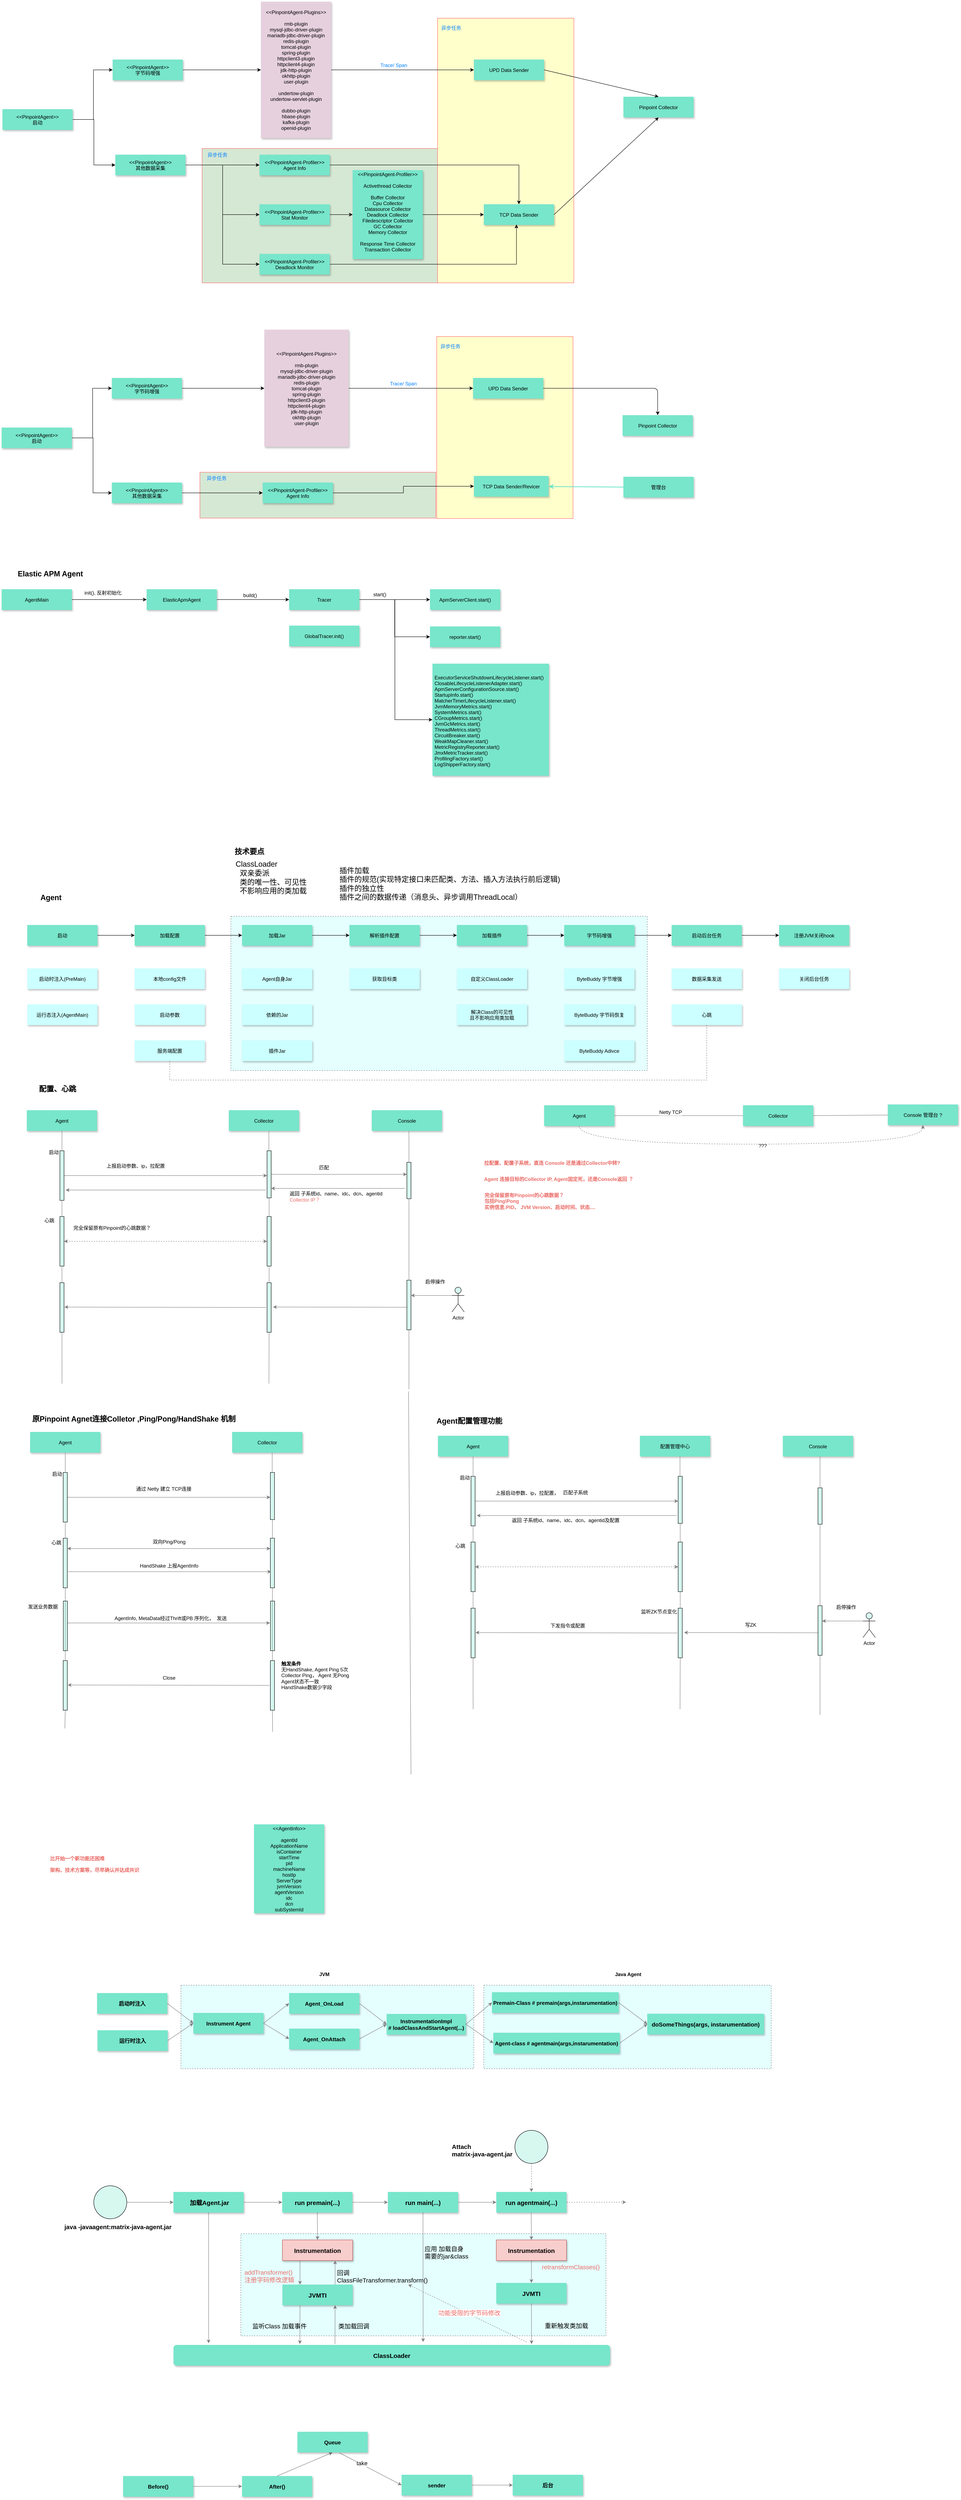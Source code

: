 <mxfile version="14.6.3" type="github">
  <diagram id="gwXjZ_KhgnTB7TFwKm6p" name="第 1 页">
    <mxGraphModel dx="1874" dy="-1543" grid="0" gridSize="10" guides="1" tooltips="1" connect="1" arrows="1" fold="1" page="1" pageScale="1" pageWidth="827" pageHeight="1169" math="0" shadow="0">
      <root>
        <mxCell id="0" />
        <mxCell id="1" parent="0" />
        <mxCell id="Koj_lWtVOOEXYr1vXT_N-314" value="" style="rounded=0;whiteSpace=wrap;html=1;fillColor=#CCFFFF;fontSize=15;align=left;opacity=50;dashed=1;" parent="1" vertex="1">
          <mxGeometry x="600" y="7744" width="884" height="247" as="geometry" />
        </mxCell>
        <mxCell id="Koj_lWtVOOEXYr1vXT_N-277" value="" style="rounded=0;whiteSpace=wrap;html=1;fillColor=#CCFFFF;fontSize=12;align=left;opacity=50;dashed=1;" parent="1" vertex="1">
          <mxGeometry x="1188.25" y="7143" width="695.75" height="202" as="geometry" />
        </mxCell>
        <mxCell id="Koj_lWtVOOEXYr1vXT_N-271" value="" style="rounded=0;whiteSpace=wrap;html=1;fillColor=#CCFFFF;fontSize=12;align=left;opacity=50;dashed=1;" parent="1" vertex="1">
          <mxGeometry x="455" y="7143" width="709" height="202" as="geometry" />
        </mxCell>
        <mxCell id="Koj_lWtVOOEXYr1vXT_N-49" value="" style="rounded=0;whiteSpace=wrap;html=1;fillColor=#CCFFFF;fontSize=12;align=left;opacity=50;dashed=1;" parent="1" vertex="1">
          <mxGeometry x="576" y="4558" width="1008" height="373" as="geometry" />
        </mxCell>
        <mxCell id="6hJ7_hepYG0XDSpaTRYl-1" value="" style="rounded=0;whiteSpace=wrap;html=1;strokeColor=#FF6666;fontColor=#007FFF;fillColor=#D5E8D4;fontSize=12;" parent="1" vertex="1">
          <mxGeometry x="506.25" y="2701" width="571" height="325" as="geometry" />
        </mxCell>
        <mxCell id="6hJ7_hepYG0XDSpaTRYl-2" value="" style="rounded=0;whiteSpace=wrap;html=1;strokeColor=#FF6666;fontColor=#007FFF;fillColor=#FFFFCC;fontSize=12;" parent="1" vertex="1">
          <mxGeometry x="1076.25" y="2386" width="330" height="640" as="geometry" />
        </mxCell>
        <mxCell id="6hJ7_hepYG0XDSpaTRYl-3" style="edgeStyle=elbowEdgeStyle;rounded=0;orthogonalLoop=1;jettySize=auto;html=1;exitX=1;exitY=0.5;exitDx=0;exitDy=0;entryX=0;entryY=0.5;entryDx=0;entryDy=0;fontColor=#007FFF;fontSize=12;" parent="1" source="6hJ7_hepYG0XDSpaTRYl-5" target="6hJ7_hepYG0XDSpaTRYl-11" edge="1">
          <mxGeometry relative="1" as="geometry">
            <Array as="points">
              <mxPoint x="243.25" y="2614" />
              <mxPoint x="243.25" y="2573" />
            </Array>
          </mxGeometry>
        </mxCell>
        <mxCell id="6hJ7_hepYG0XDSpaTRYl-4" style="edgeStyle=elbowEdgeStyle;rounded=0;orthogonalLoop=1;jettySize=auto;html=1;exitX=1;exitY=0.5;exitDx=0;exitDy=0;fontColor=#007FFF;fontSize=12;" parent="1" source="6hJ7_hepYG0XDSpaTRYl-5" target="6hJ7_hepYG0XDSpaTRYl-9" edge="1">
          <mxGeometry relative="1" as="geometry">
            <Array as="points">
              <mxPoint x="244.25" y="2674" />
              <mxPoint x="244.25" y="2664" />
              <mxPoint x="244.25" y="2683" />
            </Array>
          </mxGeometry>
        </mxCell>
        <mxCell id="6hJ7_hepYG0XDSpaTRYl-5" value="&lt;&lt;PinpointAgent&gt;&gt;&#xa;启动" style="shadow=1;fillColor=#77e6cb;strokeColor=none;fontSize=12;" parent="1" vertex="1">
          <mxGeometry x="23" y="2606" width="170" height="50" as="geometry" />
        </mxCell>
        <mxCell id="6hJ7_hepYG0XDSpaTRYl-6" style="edgeStyle=elbowEdgeStyle;rounded=0;orthogonalLoop=1;jettySize=auto;html=1;exitX=1;exitY=0.5;exitDx=0;exitDy=0;fontColor=#007FFF;fontSize=12;" parent="1" source="6hJ7_hepYG0XDSpaTRYl-9" target="6hJ7_hepYG0XDSpaTRYl-14" edge="1">
          <mxGeometry relative="1" as="geometry" />
        </mxCell>
        <mxCell id="6hJ7_hepYG0XDSpaTRYl-7" style="edgeStyle=elbowEdgeStyle;rounded=0;orthogonalLoop=1;jettySize=auto;html=1;exitX=1;exitY=0.5;exitDx=0;exitDy=0;entryX=0;entryY=0.5;entryDx=0;entryDy=0;fontColor=#007FFF;fontSize=12;" parent="1" source="6hJ7_hepYG0XDSpaTRYl-9" target="6hJ7_hepYG0XDSpaTRYl-15" edge="1">
          <mxGeometry relative="1" as="geometry" />
        </mxCell>
        <mxCell id="6hJ7_hepYG0XDSpaTRYl-8" style="edgeStyle=elbowEdgeStyle;rounded=0;orthogonalLoop=1;jettySize=auto;html=1;exitX=1;exitY=0.5;exitDx=0;exitDy=0;fontColor=#007FFF;fontSize=12;" parent="1" source="6hJ7_hepYG0XDSpaTRYl-9" target="6hJ7_hepYG0XDSpaTRYl-16" edge="1">
          <mxGeometry relative="1" as="geometry" />
        </mxCell>
        <mxCell id="6hJ7_hepYG0XDSpaTRYl-9" value="&lt;&lt;PinpointAgent&gt;&gt;&#xa;其他数据采集" style="shadow=1;fillColor=#77e6cb;strokeColor=none;fontSize=12;" parent="1" vertex="1">
          <mxGeometry x="296.25" y="2716" width="170" height="50" as="geometry" />
        </mxCell>
        <mxCell id="6hJ7_hepYG0XDSpaTRYl-10" style="edgeStyle=elbowEdgeStyle;rounded=0;orthogonalLoop=1;jettySize=auto;html=1;exitX=1;exitY=0.5;exitDx=0;exitDy=0;entryX=0;entryY=0.5;entryDx=0;entryDy=0;fontColor=#007FFF;fontSize=12;" parent="1" source="6hJ7_hepYG0XDSpaTRYl-11" target="6hJ7_hepYG0XDSpaTRYl-12" edge="1">
          <mxGeometry relative="1" as="geometry" />
        </mxCell>
        <mxCell id="6hJ7_hepYG0XDSpaTRYl-11" value="&lt;&lt;PinpointAgent&gt;&gt;&#xa;字节码增强" style="shadow=1;fillColor=#77e6cb;strokeColor=none;fontSize=12;" parent="1" vertex="1">
          <mxGeometry x="289.75" y="2486" width="170" height="50" as="geometry" />
        </mxCell>
        <mxCell id="6hJ7_hepYG0XDSpaTRYl-12" value="&lt;&lt;PinpointAgent-Plugins&gt;&gt;&#xa;&#xa;rmb-plugin&#xa;mysql-jdbc-driver-plugin&#xa;mariadb-jdbc-driver-plugin&#xa;redis-plugin&#xa;tomcat-plugin&#xa;spring-plugin&#xa;httpclient3-plugin&#xa;httpclient4-plugin&#xa;jdk-http-plugin&#xa;okhttp-plugin&#xa;user-plugin&#xa;&#xa;undertow-plugin&#xa;undertow-servlet-plugin&#xa;&#xa;dubbo-plugin&#xa;hbase-plugin&#xa;kafka-plugin&#xa;openid-plugin" style="shadow=1;strokeColor=none;fillColor=#E6D0DE;fontSize=12;" parent="1" vertex="1">
          <mxGeometry x="648.75" y="2346" width="170" height="330" as="geometry" />
        </mxCell>
        <mxCell id="6hJ7_hepYG0XDSpaTRYl-13" style="edgeStyle=orthogonalEdgeStyle;rounded=0;orthogonalLoop=1;jettySize=auto;html=1;exitX=1;exitY=0.5;exitDx=0;exitDy=0;fontColor=#007FFF;entryX=0.5;entryY=0;entryDx=0;entryDy=0;fontSize=12;" parent="1" source="6hJ7_hepYG0XDSpaTRYl-14" target="6hJ7_hepYG0XDSpaTRYl-18" edge="1">
          <mxGeometry relative="1" as="geometry">
            <mxPoint x="1380.25" y="2686" as="targetPoint" />
            <Array as="points">
              <mxPoint x="1273.25" y="2741" />
            </Array>
          </mxGeometry>
        </mxCell>
        <mxCell id="6hJ7_hepYG0XDSpaTRYl-14" value="&lt;&lt;PinpointAgent-Profiler&gt;&gt;&#xa;Agent Info" style="shadow=1;fillColor=#77e6cb;strokeColor=none;fontStyle=0;fontSize=12;" parent="1" vertex="1">
          <mxGeometry x="645.25" y="2716" width="170" height="50" as="geometry" />
        </mxCell>
        <mxCell id="6hJ7_hepYG0XDSpaTRYl-15" value="&lt;&lt;PinpointAgent-Profiler&gt;&gt;&#xa;Stat Monitor" style="shadow=1;fillColor=#77e6cb;strokeColor=none;fontStyle=0;fontSize=12;" parent="1" vertex="1">
          <mxGeometry x="645.25" y="2836" width="170" height="50" as="geometry" />
        </mxCell>
        <mxCell id="6hJ7_hepYG0XDSpaTRYl-16" value="&lt;&lt;PinpointAgent-Profiler&gt;&gt;&#xa;Deadlock Monitor" style="shadow=1;fillColor=#77e6cb;strokeColor=none;fontStyle=0;fontSize=12;" parent="1" vertex="1">
          <mxGeometry x="645.25" y="2956" width="170" height="50" as="geometry" />
        </mxCell>
        <mxCell id="6hJ7_hepYG0XDSpaTRYl-17" value="&lt;&lt;PinpointAgent-Profiler&gt;&gt;&#xa;&#xa;Activethread Collector&#xa;&#xa;Buffer Collector&#xa;Cpu Collector&#xa;Datasource Collector&#xa;Deadlock Collector&#xa;Filedescriptor Collector&#xa;GC Collector&#xa;Memory Collector&#xa;&#xa;Response Time Collector&#xa;Transaction Collector&#xa;" style="shadow=1;fillColor=#77e6cb;strokeColor=none;fontStyle=0;fontSize=12;" parent="1" vertex="1">
          <mxGeometry x="870.75" y="2753.5" width="170" height="215" as="geometry" />
        </mxCell>
        <mxCell id="6hJ7_hepYG0XDSpaTRYl-18" value="TCP Data Sender" style="shadow=1;fillColor=#77e6cb;strokeColor=none;fontStyle=0;fontSize=12;" parent="1" vertex="1">
          <mxGeometry x="1188.25" y="2836" width="170" height="50" as="geometry" />
        </mxCell>
        <mxCell id="6hJ7_hepYG0XDSpaTRYl-19" value="Pinpoint Collector" style="shadow=1;fillColor=#77e6cb;strokeColor=none;fontStyle=0;fontSize=12;" parent="1" vertex="1">
          <mxGeometry x="1526.25" y="2576" width="170" height="50" as="geometry" />
        </mxCell>
        <mxCell id="6hJ7_hepYG0XDSpaTRYl-20" style="edgeStyle=orthogonalEdgeStyle;rounded=0;orthogonalLoop=1;jettySize=auto;html=1;exitX=1;exitY=0.5;exitDx=0;exitDy=0;entryX=0.462;entryY=0.98;entryDx=0;entryDy=0;fontColor=#007FFF;entryPerimeter=0;fontSize=12;" parent="1" source="6hJ7_hepYG0XDSpaTRYl-16" target="6hJ7_hepYG0XDSpaTRYl-18" edge="1">
          <mxGeometry relative="1" as="geometry">
            <mxPoint x="843.5" y="2946" as="sourcePoint" />
            <mxPoint x="1408" y="3046" as="targetPoint" />
            <Array as="points">
              <mxPoint x="1267.25" y="2981" />
              <mxPoint x="1267.25" y="2885" />
            </Array>
          </mxGeometry>
        </mxCell>
        <mxCell id="6hJ7_hepYG0XDSpaTRYl-21" value="" style="endArrow=classic;html=1;fontColor=#007FFF;exitX=1;exitY=0.5;exitDx=0;exitDy=0;entryX=0;entryY=0.5;entryDx=0;entryDy=0;fontSize=12;" parent="1" source="6hJ7_hepYG0XDSpaTRYl-15" target="6hJ7_hepYG0XDSpaTRYl-17" edge="1">
          <mxGeometry width="50" height="50" relative="1" as="geometry">
            <mxPoint x="926.25" y="2846" as="sourcePoint" />
            <mxPoint x="976.25" y="2796" as="targetPoint" />
          </mxGeometry>
        </mxCell>
        <mxCell id="6hJ7_hepYG0XDSpaTRYl-22" value="" style="endArrow=classic;html=1;fontColor=#007FFF;entryX=0;entryY=0.5;entryDx=0;entryDy=0;fontSize=12;" parent="1" source="6hJ7_hepYG0XDSpaTRYl-17" target="6hJ7_hepYG0XDSpaTRYl-18" edge="1">
          <mxGeometry width="50" height="50" relative="1" as="geometry">
            <mxPoint x="1219.25" y="2860.5" as="sourcePoint" />
            <mxPoint x="1276.25" y="2861" as="targetPoint" />
          </mxGeometry>
        </mxCell>
        <mxCell id="6hJ7_hepYG0XDSpaTRYl-23" value="" style="endArrow=classic;html=1;fontColor=#007FFF;exitX=1;exitY=0.5;exitDx=0;exitDy=0;entryX=0.5;entryY=1;entryDx=0;entryDy=0;fontSize=12;" parent="1" source="6hJ7_hepYG0XDSpaTRYl-18" target="6hJ7_hepYG0XDSpaTRYl-19" edge="1">
          <mxGeometry width="50" height="50" relative="1" as="geometry">
            <mxPoint x="1463.25" y="2860.5" as="sourcePoint" />
            <mxPoint x="1593.25" y="2860.5" as="targetPoint" />
          </mxGeometry>
        </mxCell>
        <mxCell id="6hJ7_hepYG0XDSpaTRYl-24" value="UPD Data Sender" style="shadow=1;fillColor=#77e6cb;strokeColor=none;fontStyle=0;fontSize=12;" parent="1" vertex="1">
          <mxGeometry x="1164.25" y="2486" width="170" height="50" as="geometry" />
        </mxCell>
        <mxCell id="6hJ7_hepYG0XDSpaTRYl-25" value="" style="endArrow=classic;html=1;fontColor=#007FFF;entryX=0;entryY=0.5;entryDx=0;entryDy=0;exitX=1;exitY=0.5;exitDx=0;exitDy=0;fontSize=12;" parent="1" source="6hJ7_hepYG0XDSpaTRYl-12" target="6hJ7_hepYG0XDSpaTRYl-24" edge="1">
          <mxGeometry width="50" height="50" relative="1" as="geometry">
            <mxPoint x="856.25" y="2480" as="sourcePoint" />
            <mxPoint x="975.75" y="2480.29" as="targetPoint" />
          </mxGeometry>
        </mxCell>
        <mxCell id="6hJ7_hepYG0XDSpaTRYl-26" value="Trace/ Span" style="edgeLabel;html=1;align=center;verticalAlign=middle;resizable=0;points=[];fontColor=#007FFF;fontSize=12;" parent="6hJ7_hepYG0XDSpaTRYl-25" vertex="1" connectable="0">
          <mxGeometry x="-0.117" y="1" relative="1" as="geometry">
            <mxPoint x="-1.81" y="-10" as="offset" />
          </mxGeometry>
        </mxCell>
        <mxCell id="6hJ7_hepYG0XDSpaTRYl-27" value="" style="endArrow=classic;html=1;fontColor=#007FFF;exitX=1;exitY=0.5;exitDx=0;exitDy=0;entryX=0.5;entryY=0;entryDx=0;entryDy=0;fontSize=12;" parent="1" source="6hJ7_hepYG0XDSpaTRYl-24" target="6hJ7_hepYG0XDSpaTRYl-19" edge="1">
          <mxGeometry width="50" height="50" relative="1" as="geometry">
            <mxPoint x="1168.75" y="2466" as="sourcePoint" />
            <mxPoint x="1329.75" y="2466" as="targetPoint" />
          </mxGeometry>
        </mxCell>
        <mxCell id="6hJ7_hepYG0XDSpaTRYl-28" value="异步任务" style="text;html=1;align=center;verticalAlign=middle;resizable=0;points=[];autosize=1;fontColor=#007FFF;fontSize=12;" parent="1" vertex="1">
          <mxGeometry x="1079.94" y="2401" width="58" height="18" as="geometry" />
        </mxCell>
        <mxCell id="6hJ7_hepYG0XDSpaTRYl-29" value="异步任务" style="text;html=1;align=center;verticalAlign=middle;resizable=0;points=[];autosize=1;fontColor=#007FFF;fontSize=12;" parent="1" vertex="1">
          <mxGeometry x="513.5" y="2708" width="58" height="18" as="geometry" />
        </mxCell>
        <mxCell id="6hJ7_hepYG0XDSpaTRYl-30" value="" style="rounded=0;whiteSpace=wrap;html=1;strokeColor=#FF6666;fontColor=#007FFF;fillColor=#D5E8D4;fontSize=12;" parent="1" vertex="1">
          <mxGeometry x="500.94" y="3484" width="571" height="111" as="geometry" />
        </mxCell>
        <mxCell id="6hJ7_hepYG0XDSpaTRYl-31" value="" style="rounded=0;whiteSpace=wrap;html=1;strokeColor=#FF6666;fontColor=#007FFF;fillColor=#FFFFCC;fontSize=12;" parent="1" vertex="1">
          <mxGeometry x="1074.25" y="3156" width="330" height="440" as="geometry" />
        </mxCell>
        <mxCell id="6hJ7_hepYG0XDSpaTRYl-32" style="edgeStyle=elbowEdgeStyle;rounded=0;orthogonalLoop=1;jettySize=auto;html=1;exitX=1;exitY=0.5;exitDx=0;exitDy=0;entryX=0;entryY=0.5;entryDx=0;entryDy=0;fontColor=#007FFF;fontSize=12;" parent="1" source="6hJ7_hepYG0XDSpaTRYl-34" target="6hJ7_hepYG0XDSpaTRYl-40" edge="1">
          <mxGeometry relative="1" as="geometry">
            <Array as="points">
              <mxPoint x="241.25" y="3384" />
              <mxPoint x="241.25" y="3343" />
            </Array>
          </mxGeometry>
        </mxCell>
        <mxCell id="6hJ7_hepYG0XDSpaTRYl-33" style="edgeStyle=elbowEdgeStyle;rounded=0;orthogonalLoop=1;jettySize=auto;html=1;exitX=1;exitY=0.5;exitDx=0;exitDy=0;fontColor=#007FFF;fontSize=12;" parent="1" source="6hJ7_hepYG0XDSpaTRYl-34" target="6hJ7_hepYG0XDSpaTRYl-38" edge="1">
          <mxGeometry relative="1" as="geometry">
            <Array as="points">
              <mxPoint x="242.25" y="3444" />
              <mxPoint x="242.25" y="3434" />
              <mxPoint x="242.25" y="3453" />
            </Array>
          </mxGeometry>
        </mxCell>
        <mxCell id="6hJ7_hepYG0XDSpaTRYl-34" value="&lt;&lt;PinpointAgent&gt;&gt;&#xa;启动" style="shadow=1;fillColor=#77e6cb;strokeColor=none;fontSize=12;" parent="1" vertex="1">
          <mxGeometry x="21" y="3376" width="170" height="50" as="geometry" />
        </mxCell>
        <mxCell id="6hJ7_hepYG0XDSpaTRYl-35" style="edgeStyle=elbowEdgeStyle;rounded=0;orthogonalLoop=1;jettySize=auto;html=1;exitX=1;exitY=0.5;exitDx=0;exitDy=0;fontColor=#007FFF;fontSize=12;" parent="1" source="6hJ7_hepYG0XDSpaTRYl-38" target="6hJ7_hepYG0XDSpaTRYl-43" edge="1">
          <mxGeometry relative="1" as="geometry" />
        </mxCell>
        <mxCell id="6hJ7_hepYG0XDSpaTRYl-38" value="&lt;&lt;PinpointAgent&gt;&gt;&#xa;其他数据采集" style="shadow=1;fillColor=#77e6cb;strokeColor=none;fontSize=12;" parent="1" vertex="1">
          <mxGeometry x="287.75" y="3509" width="170" height="50" as="geometry" />
        </mxCell>
        <mxCell id="6hJ7_hepYG0XDSpaTRYl-39" style="edgeStyle=elbowEdgeStyle;rounded=0;orthogonalLoop=1;jettySize=auto;html=1;exitX=1;exitY=0.5;exitDx=0;exitDy=0;entryX=0;entryY=0.5;entryDx=0;entryDy=0;fontColor=#007FFF;fontSize=12;" parent="1" source="6hJ7_hepYG0XDSpaTRYl-40" target="6hJ7_hepYG0XDSpaTRYl-41" edge="1">
          <mxGeometry relative="1" as="geometry" />
        </mxCell>
        <mxCell id="6hJ7_hepYG0XDSpaTRYl-40" value="&lt;&lt;PinpointAgent&gt;&gt;&#xa;字节码增强" style="shadow=1;fillColor=#77e6cb;strokeColor=none;fontSize=12;" parent="1" vertex="1">
          <mxGeometry x="287.75" y="3256" width="170" height="50" as="geometry" />
        </mxCell>
        <mxCell id="6hJ7_hepYG0XDSpaTRYl-41" value="&lt;&lt;PinpointAgent-Plugins&gt;&gt;&#xa;&#xa;rmb-plugin&#xa;mysql-jdbc-driver-plugin&#xa;mariadb-jdbc-driver-plugin&#xa;redis-plugin&#xa;tomcat-plugin&#xa;spring-plugin&#xa;httpclient3-plugin&#xa;httpclient4-plugin&#xa;jdk-http-plugin&#xa;okhttp-plugin&#xa;user-plugin" style="shadow=1;strokeColor=none;fillColor=#E6D0DE;fontSize=12;" parent="1" vertex="1">
          <mxGeometry x="657" y="3139.25" width="204.25" height="283.5" as="geometry" />
        </mxCell>
        <mxCell id="6hJ7_hepYG0XDSpaTRYl-67" style="edgeStyle=orthogonalEdgeStyle;rounded=0;orthogonalLoop=1;jettySize=auto;html=1;strokeWidth=1;fontSize=12;" parent="1" source="6hJ7_hepYG0XDSpaTRYl-43" target="6hJ7_hepYG0XDSpaTRYl-61" edge="1">
          <mxGeometry relative="1" as="geometry" />
        </mxCell>
        <mxCell id="6hJ7_hepYG0XDSpaTRYl-43" value="&lt;&lt;PinpointAgent-Profiler&gt;&gt;&#xa;Agent Info" style="shadow=1;fillColor=#77e6cb;strokeColor=none;fontStyle=0;fontSize=12;" parent="1" vertex="1">
          <mxGeometry x="653" y="3509" width="170" height="50" as="geometry" />
        </mxCell>
        <mxCell id="6hJ7_hepYG0XDSpaTRYl-48" value="Pinpoint Collector" style="shadow=1;fillColor=#77e6cb;strokeColor=none;fontStyle=0;fontSize=12;" parent="1" vertex="1">
          <mxGeometry x="1524.25" y="3346" width="170" height="50" as="geometry" />
        </mxCell>
        <mxCell id="6hJ7_hepYG0XDSpaTRYl-53" value="UPD Data Sender" style="shadow=1;fillColor=#77e6cb;strokeColor=none;fontStyle=0;fontSize=12;" parent="1" vertex="1">
          <mxGeometry x="1162.25" y="3256" width="170" height="50" as="geometry" />
        </mxCell>
        <mxCell id="6hJ7_hepYG0XDSpaTRYl-54" value="" style="endArrow=classic;html=1;fontColor=#007FFF;entryX=0;entryY=0.5;entryDx=0;entryDy=0;exitX=1;exitY=0.5;exitDx=0;exitDy=0;fontSize=12;" parent="1" source="6hJ7_hepYG0XDSpaTRYl-41" target="6hJ7_hepYG0XDSpaTRYl-53" edge="1">
          <mxGeometry width="50" height="50" relative="1" as="geometry">
            <mxPoint x="854.25" y="3250" as="sourcePoint" />
            <mxPoint x="973.75" y="3250.29" as="targetPoint" />
          </mxGeometry>
        </mxCell>
        <mxCell id="6hJ7_hepYG0XDSpaTRYl-55" value="Trace/ Span" style="edgeLabel;html=1;align=center;verticalAlign=middle;resizable=0;points=[];fontColor=#007FFF;fontSize=12;" parent="6hJ7_hepYG0XDSpaTRYl-54" vertex="1" connectable="0">
          <mxGeometry x="-0.117" y="1" relative="1" as="geometry">
            <mxPoint x="-1.81" y="-10" as="offset" />
          </mxGeometry>
        </mxCell>
        <mxCell id="6hJ7_hepYG0XDSpaTRYl-56" value="" style="endArrow=classic;html=1;fontColor=#007FFF;exitX=1;exitY=0.5;exitDx=0;exitDy=0;entryX=0.5;entryY=0;entryDx=0;entryDy=0;fontSize=12;" parent="1" source="6hJ7_hepYG0XDSpaTRYl-53" target="6hJ7_hepYG0XDSpaTRYl-48" edge="1">
          <mxGeometry width="50" height="50" relative="1" as="geometry">
            <mxPoint x="1166.75" y="3236" as="sourcePoint" />
            <mxPoint x="1327.75" y="3236" as="targetPoint" />
            <Array as="points">
              <mxPoint x="1609" y="3281" />
            </Array>
          </mxGeometry>
        </mxCell>
        <mxCell id="6hJ7_hepYG0XDSpaTRYl-57" value="异步任务" style="text;html=1;align=center;verticalAlign=middle;resizable=0;points=[];autosize=1;fontColor=#007FFF;fontSize=12;" parent="1" vertex="1">
          <mxGeometry x="1077.94" y="3171" width="58" height="18" as="geometry" />
        </mxCell>
        <mxCell id="6hJ7_hepYG0XDSpaTRYl-58" value="异步任务" style="text;html=1;align=center;verticalAlign=middle;resizable=0;points=[];autosize=1;fontColor=#007FFF;fontSize=12;" parent="1" vertex="1">
          <mxGeometry x="512.25" y="3490" width="58" height="18" as="geometry" />
        </mxCell>
        <mxCell id="6hJ7_hepYG0XDSpaTRYl-59" value="管理台" style="shadow=1;fillColor=#77e6cb;strokeColor=none;fontStyle=0;fontSize=12;" parent="1" vertex="1">
          <mxGeometry x="1526.25" y="3495" width="170" height="50" as="geometry" />
        </mxCell>
        <mxCell id="6hJ7_hepYG0XDSpaTRYl-60" value="" style="endArrow=classic;html=1;fontColor=#007FFF;exitX=0;exitY=0.5;exitDx=0;exitDy=0;strokeColor=#77E6CB;strokeWidth=2;fontSize=12;" parent="1" source="6hJ7_hepYG0XDSpaTRYl-59" target="6hJ7_hepYG0XDSpaTRYl-61" edge="1">
          <mxGeometry width="50" height="50" relative="1" as="geometry">
            <mxPoint x="1342.25" y="3291" as="sourcePoint" />
            <mxPoint x="1408" y="3547" as="targetPoint" />
          </mxGeometry>
        </mxCell>
        <mxCell id="6hJ7_hepYG0XDSpaTRYl-61" value="TCP Data Sender/Revicer" style="shadow=1;fillColor=#77e6cb;strokeColor=none;fontStyle=0;fontSize=12;" parent="1" vertex="1">
          <mxGeometry x="1164.25" y="3493" width="181" height="50" as="geometry" />
        </mxCell>
        <mxCell id="Koj_lWtVOOEXYr1vXT_N-4" style="edgeStyle=orthogonalEdgeStyle;rounded=0;orthogonalLoop=1;jettySize=auto;html=1;exitX=1;exitY=0.5;exitDx=0;exitDy=0;entryX=0;entryY=0.5;entryDx=0;entryDy=0;fontSize=12;" parent="1" source="Koj_lWtVOOEXYr1vXT_N-1" target="Koj_lWtVOOEXYr1vXT_N-3" edge="1">
          <mxGeometry relative="1" as="geometry" />
        </mxCell>
        <mxCell id="Koj_lWtVOOEXYr1vXT_N-1" value="AgentMain" style="shadow=1;fillColor=#77e6cb;strokeColor=none;fontSize=12;" parent="1" vertex="1">
          <mxGeometry x="21" y="3767" width="170" height="50" as="geometry" />
        </mxCell>
        <mxCell id="Koj_lWtVOOEXYr1vXT_N-2" value="&lt;font style=&quot;font-size: 18px&quot;&gt;Elastic APM Agent&lt;/font&gt;" style="text;html=1;strokeColor=none;fillColor=none;align=center;verticalAlign=middle;whiteSpace=wrap;rounded=0;fontStyle=1" parent="1" vertex="1">
          <mxGeometry x="47" y="3720" width="184" height="20" as="geometry" />
        </mxCell>
        <mxCell id="Koj_lWtVOOEXYr1vXT_N-8" style="edgeStyle=orthogonalEdgeStyle;rounded=0;orthogonalLoop=1;jettySize=auto;html=1;exitX=1;exitY=0.5;exitDx=0;exitDy=0;fontSize=12;" parent="1" source="Koj_lWtVOOEXYr1vXT_N-3" target="Koj_lWtVOOEXYr1vXT_N-7" edge="1">
          <mxGeometry relative="1" as="geometry" />
        </mxCell>
        <mxCell id="Koj_lWtVOOEXYr1vXT_N-3" value="ElasticApmAgent" style="shadow=1;fillColor=#77e6cb;strokeColor=none;fontSize=12;" parent="1" vertex="1">
          <mxGeometry x="372" y="3767" width="170" height="50" as="geometry" />
        </mxCell>
        <mxCell id="Koj_lWtVOOEXYr1vXT_N-6" value="init(), 反射初始化" style="text;html=1;align=center;verticalAlign=middle;resizable=0;points=[];autosize=1;fontSize=12;" parent="1" vertex="1">
          <mxGeometry x="216" y="3767" width="100" height="18" as="geometry" />
        </mxCell>
        <mxCell id="Koj_lWtVOOEXYr1vXT_N-14" style="edgeStyle=orthogonalEdgeStyle;rounded=0;orthogonalLoop=1;jettySize=auto;html=1;exitX=1;exitY=0.5;exitDx=0;exitDy=0;fontSize=12;" parent="1" source="Koj_lWtVOOEXYr1vXT_N-7" target="Koj_lWtVOOEXYr1vXT_N-11" edge="1">
          <mxGeometry relative="1" as="geometry" />
        </mxCell>
        <mxCell id="Koj_lWtVOOEXYr1vXT_N-7" value="Tracer" style="shadow=1;fillColor=#77e6cb;strokeColor=none;fontSize=12;" parent="1" vertex="1">
          <mxGeometry x="717" y="3767" width="170" height="50" as="geometry" />
        </mxCell>
        <mxCell id="Koj_lWtVOOEXYr1vXT_N-9" value="build()" style="text;html=1;align=center;verticalAlign=middle;resizable=0;points=[];autosize=1;fontSize=12;" parent="1" vertex="1">
          <mxGeometry x="600" y="3773" width="43" height="18" as="geometry" />
        </mxCell>
        <mxCell id="Koj_lWtVOOEXYr1vXT_N-10" value="GlobalTracer.init()" style="shadow=1;fillColor=#77e6cb;strokeColor=none;fontSize=12;" parent="1" vertex="1">
          <mxGeometry x="717" y="3855" width="170" height="50" as="geometry" />
        </mxCell>
        <mxCell id="Koj_lWtVOOEXYr1vXT_N-11" value="ApmServerClient.start()" style="shadow=1;fillColor=#77e6cb;strokeColor=none;fontSize=12;" parent="1" vertex="1">
          <mxGeometry x="1058" y="3767" width="170" height="50" as="geometry" />
        </mxCell>
        <mxCell id="Koj_lWtVOOEXYr1vXT_N-12" value="reporter.start()" style="shadow=1;fillColor=#77e6cb;strokeColor=none;fontSize=12;" parent="1" vertex="1">
          <mxGeometry x="1058" y="3857" width="170" height="50" as="geometry" />
        </mxCell>
        <mxCell id="Koj_lWtVOOEXYr1vXT_N-13" value="ExecutorServiceShutdownLifecycleListener.start()&#xa;ClosableLifecycleListenerAdapter.start()&#xa;ApmServerConfigurationSource.start()&#xa;StartupInfo.start()&#xa;MatcherTimerLifecycleListener.start()&#xa;JvmMemoryMetrics.start()&#xa;SystemMetrics.start()&#xa;CGroupMetrics.start()&#xa;JvmGcMetrics.start()&#xa;ThreadMetrics.start()&#xa;CircuitBreaker.start()&#xa;WeakMapCleaner.start()&#xa;MetricRegistryReporter.start()&#xa;JmxMetricTracker.start()&#xa;ProfilingFactory.start()&#xa;LogShipperFactory.start()" style="shadow=1;fillColor=#77e6cb;strokeColor=none;fontSize=12;align=left;spacingTop=5;spacing=5;" parent="1" vertex="1">
          <mxGeometry x="1064" y="3947" width="282" height="271" as="geometry" />
        </mxCell>
        <mxCell id="Koj_lWtVOOEXYr1vXT_N-15" style="edgeStyle=orthogonalEdgeStyle;rounded=0;orthogonalLoop=1;jettySize=auto;html=1;exitX=1;exitY=0.5;exitDx=0;exitDy=0;fontSize=12;entryX=0;entryY=0.5;entryDx=0;entryDy=0;" parent="1" source="Koj_lWtVOOEXYr1vXT_N-7" target="Koj_lWtVOOEXYr1vXT_N-12" edge="1">
          <mxGeometry relative="1" as="geometry">
            <mxPoint x="897" y="3802" as="sourcePoint" />
            <mxPoint x="1068" y="3802" as="targetPoint" />
          </mxGeometry>
        </mxCell>
        <mxCell id="Koj_lWtVOOEXYr1vXT_N-16" style="edgeStyle=orthogonalEdgeStyle;rounded=0;orthogonalLoop=1;jettySize=auto;html=1;exitX=1;exitY=0.5;exitDx=0;exitDy=0;fontSize=12;entryX=0;entryY=0.5;entryDx=0;entryDy=0;" parent="1" source="Koj_lWtVOOEXYr1vXT_N-7" target="Koj_lWtVOOEXYr1vXT_N-13" edge="1">
          <mxGeometry relative="1" as="geometry">
            <mxPoint x="897" y="3802" as="sourcePoint" />
            <mxPoint x="1068" y="3892" as="targetPoint" />
            <Array as="points">
              <mxPoint x="973" y="3792" />
              <mxPoint x="973" y="4083" />
            </Array>
          </mxGeometry>
        </mxCell>
        <mxCell id="Koj_lWtVOOEXYr1vXT_N-17" value="start()" style="text;html=1;align=center;verticalAlign=middle;resizable=0;points=[];autosize=1;fontSize=12;" parent="1" vertex="1">
          <mxGeometry x="915" y="3771" width="41" height="18" as="geometry" />
        </mxCell>
        <mxCell id="Koj_lWtVOOEXYr1vXT_N-23" style="edgeStyle=orthogonalEdgeStyle;rounded=0;orthogonalLoop=1;jettySize=auto;html=1;exitX=1;exitY=0.5;exitDx=0;exitDy=0;fontSize=12;" parent="1" source="Koj_lWtVOOEXYr1vXT_N-18" target="Koj_lWtVOOEXYr1vXT_N-19" edge="1">
          <mxGeometry relative="1" as="geometry" />
        </mxCell>
        <mxCell id="Koj_lWtVOOEXYr1vXT_N-18" value="启动" style="shadow=1;fillColor=#77e6cb;strokeColor=none;fontSize=12;" parent="1" vertex="1">
          <mxGeometry x="83" y="4579" width="170" height="50" as="geometry" />
        </mxCell>
        <mxCell id="Koj_lWtVOOEXYr1vXT_N-24" style="edgeStyle=orthogonalEdgeStyle;rounded=0;orthogonalLoop=1;jettySize=auto;html=1;exitX=1;exitY=0.5;exitDx=0;exitDy=0;fontSize=12;" parent="1" source="Koj_lWtVOOEXYr1vXT_N-19" target="Koj_lWtVOOEXYr1vXT_N-20" edge="1">
          <mxGeometry relative="1" as="geometry" />
        </mxCell>
        <mxCell id="Koj_lWtVOOEXYr1vXT_N-19" value="加载配置" style="shadow=1;fillColor=#77e6cb;strokeColor=none;fontSize=12;" parent="1" vertex="1">
          <mxGeometry x="343" y="4579" width="170" height="50" as="geometry" />
        </mxCell>
        <mxCell id="Koj_lWtVOOEXYr1vXT_N-25" style="edgeStyle=orthogonalEdgeStyle;rounded=0;orthogonalLoop=1;jettySize=auto;html=1;exitX=1;exitY=0.5;exitDx=0;exitDy=0;fontSize=12;" parent="1" source="Koj_lWtVOOEXYr1vXT_N-20" target="Koj_lWtVOOEXYr1vXT_N-21" edge="1">
          <mxGeometry relative="1" as="geometry" />
        </mxCell>
        <mxCell id="Koj_lWtVOOEXYr1vXT_N-20" value="加载Jar" style="shadow=1;fillColor=#77e6cb;strokeColor=none;fontSize=12;" parent="1" vertex="1">
          <mxGeometry x="603" y="4579" width="170" height="50" as="geometry" />
        </mxCell>
        <mxCell id="Koj_lWtVOOEXYr1vXT_N-26" style="edgeStyle=orthogonalEdgeStyle;rounded=0;orthogonalLoop=1;jettySize=auto;html=1;exitX=1;exitY=0.5;exitDx=0;exitDy=0;fontSize=12;" parent="1" source="Koj_lWtVOOEXYr1vXT_N-21" target="Koj_lWtVOOEXYr1vXT_N-22" edge="1">
          <mxGeometry relative="1" as="geometry" />
        </mxCell>
        <mxCell id="Koj_lWtVOOEXYr1vXT_N-21" value="解析插件配置" style="shadow=1;fillColor=#77e6cb;strokeColor=none;fontSize=12;" parent="1" vertex="1">
          <mxGeometry x="863" y="4579" width="170" height="50" as="geometry" />
        </mxCell>
        <mxCell id="Koj_lWtVOOEXYr1vXT_N-41" style="edgeStyle=orthogonalEdgeStyle;rounded=0;orthogonalLoop=1;jettySize=auto;html=1;exitX=1;exitY=0.5;exitDx=0;exitDy=0;fontSize=12;" parent="1" source="Koj_lWtVOOEXYr1vXT_N-22" target="Koj_lWtVOOEXYr1vXT_N-38" edge="1">
          <mxGeometry relative="1" as="geometry" />
        </mxCell>
        <mxCell id="Koj_lWtVOOEXYr1vXT_N-22" value="加载插件" style="shadow=1;fillColor=#77e6cb;strokeColor=none;fontSize=12;" parent="1" vertex="1">
          <mxGeometry x="1123" y="4579" width="170" height="50" as="geometry" />
        </mxCell>
        <mxCell id="Koj_lWtVOOEXYr1vXT_N-27" value="启动时注入(PreMain)" style="shadow=1;strokeColor=none;fontSize=12;fillColor=#CCFFFF;" parent="1" vertex="1">
          <mxGeometry x="83" y="4684" width="170" height="50" as="geometry" />
        </mxCell>
        <mxCell id="Koj_lWtVOOEXYr1vXT_N-28" value="运行态注入(AgentMain)" style="shadow=1;strokeColor=none;fontSize=12;fillColor=#CCFFFF;" parent="1" vertex="1">
          <mxGeometry x="83" y="4771" width="170" height="50" as="geometry" />
        </mxCell>
        <mxCell id="Koj_lWtVOOEXYr1vXT_N-29" value="本地config文件" style="shadow=1;strokeColor=none;fontSize=12;fillColor=#CCFFFF;" parent="1" vertex="1">
          <mxGeometry x="343" y="4684" width="170" height="50" as="geometry" />
        </mxCell>
        <mxCell id="Koj_lWtVOOEXYr1vXT_N-30" value="启动参数" style="shadow=1;strokeColor=none;fontSize=12;fillColor=#CCFFFF;" parent="1" vertex="1">
          <mxGeometry x="343" y="4771" width="170" height="50" as="geometry" />
        </mxCell>
        <mxCell id="Koj_lWtVOOEXYr1vXT_N-57" style="edgeStyle=orthogonalEdgeStyle;rounded=0;orthogonalLoop=1;jettySize=auto;html=1;exitX=0.5;exitY=1;exitDx=0;exitDy=0;fontSize=12;entryX=0.5;entryY=1;entryDx=0;entryDy=0;dashed=1;endArrow=none;endFill=0;strokeColor=#808080;" parent="1" source="Koj_lWtVOOEXYr1vXT_N-31" target="Koj_lWtVOOEXYr1vXT_N-45" edge="1">
          <mxGeometry relative="1" as="geometry">
            <mxPoint x="1776.889" y="4914.778" as="targetPoint" />
            <Array as="points">
              <mxPoint x="428" y="4954" />
              <mxPoint x="1728" y="4954" />
            </Array>
          </mxGeometry>
        </mxCell>
        <mxCell id="Koj_lWtVOOEXYr1vXT_N-31" value="服务端配置" style="shadow=1;strokeColor=none;fontSize=12;fillColor=#CCFFFF;" parent="1" vertex="1">
          <mxGeometry x="343" y="4858" width="170" height="50" as="geometry" />
        </mxCell>
        <mxCell id="Koj_lWtVOOEXYr1vXT_N-32" value="Agent自身Jar" style="shadow=1;strokeColor=none;fontSize=12;fillColor=#CCFFFF;" parent="1" vertex="1">
          <mxGeometry x="603" y="4684" width="170" height="50" as="geometry" />
        </mxCell>
        <mxCell id="Koj_lWtVOOEXYr1vXT_N-33" value="依赖的Jar" style="shadow=1;strokeColor=none;fontSize=12;fillColor=#CCFFFF;" parent="1" vertex="1">
          <mxGeometry x="603" y="4771" width="170" height="50" as="geometry" />
        </mxCell>
        <mxCell id="Koj_lWtVOOEXYr1vXT_N-34" value="插件Jar" style="shadow=1;strokeColor=none;fontSize=12;fillColor=#CCFFFF;" parent="1" vertex="1">
          <mxGeometry x="603" y="4858" width="170" height="50" as="geometry" />
        </mxCell>
        <mxCell id="Koj_lWtVOOEXYr1vXT_N-35" value="获取目标类" style="shadow=1;strokeColor=none;fontSize=12;fillColor=#CCFFFF;" parent="1" vertex="1">
          <mxGeometry x="863" y="4684" width="170" height="50" as="geometry" />
        </mxCell>
        <mxCell id="Koj_lWtVOOEXYr1vXT_N-47" style="edgeStyle=orthogonalEdgeStyle;rounded=0;orthogonalLoop=1;jettySize=auto;html=1;exitX=1;exitY=0.5;exitDx=0;exitDy=0;fontSize=12;" parent="1" source="Koj_lWtVOOEXYr1vXT_N-38" target="Koj_lWtVOOEXYr1vXT_N-42" edge="1">
          <mxGeometry relative="1" as="geometry" />
        </mxCell>
        <mxCell id="Koj_lWtVOOEXYr1vXT_N-38" value="字节码增强" style="shadow=1;fillColor=#77e6cb;strokeColor=none;fontSize=12;" parent="1" vertex="1">
          <mxGeometry x="1383" y="4579" width="170" height="50" as="geometry" />
        </mxCell>
        <mxCell id="Koj_lWtVOOEXYr1vXT_N-39" value="自定义ClassLoader" style="shadow=1;strokeColor=none;fontSize=12;fillColor=#CCFFFF;" parent="1" vertex="1">
          <mxGeometry x="1123" y="4684" width="170" height="50" as="geometry" />
        </mxCell>
        <mxCell id="Koj_lWtVOOEXYr1vXT_N-40" value="解决Class的可见性&#xa;且不影响应用类加载" style="shadow=1;strokeColor=none;fontSize=12;fillColor=#CCFFFF;" parent="1" vertex="1">
          <mxGeometry x="1123" y="4771" width="170" height="50" as="geometry" />
        </mxCell>
        <mxCell id="Koj_lWtVOOEXYr1vXT_N-48" style="edgeStyle=orthogonalEdgeStyle;rounded=0;orthogonalLoop=1;jettySize=auto;html=1;exitX=1;exitY=0.5;exitDx=0;exitDy=0;fontSize=12;" parent="1" source="Koj_lWtVOOEXYr1vXT_N-42" target="Koj_lWtVOOEXYr1vXT_N-46" edge="1">
          <mxGeometry relative="1" as="geometry" />
        </mxCell>
        <mxCell id="Koj_lWtVOOEXYr1vXT_N-42" value="启动后台任务" style="shadow=1;fillColor=#77e6cb;strokeColor=none;fontSize=12;" parent="1" vertex="1">
          <mxGeometry x="1643" y="4579" width="170" height="50" as="geometry" />
        </mxCell>
        <mxCell id="Koj_lWtVOOEXYr1vXT_N-44" value="数据采集发送" style="shadow=1;strokeColor=none;fontSize=12;fillColor=#CCFFFF;" parent="1" vertex="1">
          <mxGeometry x="1643" y="4684" width="170" height="50" as="geometry" />
        </mxCell>
        <mxCell id="Koj_lWtVOOEXYr1vXT_N-45" value="心跳" style="shadow=1;strokeColor=none;fontSize=12;fillColor=#CCFFFF;" parent="1" vertex="1">
          <mxGeometry x="1643" y="4771" width="170" height="50" as="geometry" />
        </mxCell>
        <mxCell id="Koj_lWtVOOEXYr1vXT_N-46" value="注册JVM关闭hook" style="shadow=1;fillColor=#77e6cb;strokeColor=none;fontSize=12;" parent="1" vertex="1">
          <mxGeometry x="1903" y="4579" width="170" height="50" as="geometry" />
        </mxCell>
        <mxCell id="Koj_lWtVOOEXYr1vXT_N-50" value="&lt;span style=&quot;font-size: 18px&quot;&gt;Agent&lt;/span&gt;" style="text;html=1;strokeColor=none;fillColor=none;align=center;verticalAlign=middle;whiteSpace=wrap;rounded=0;fontStyle=1" parent="1" vertex="1">
          <mxGeometry x="90" y="4503" width="101" height="20" as="geometry" />
        </mxCell>
        <mxCell id="Koj_lWtVOOEXYr1vXT_N-51" value="&lt;font style=&quot;font-size: 18px&quot;&gt;技术要点&lt;/font&gt;" style="text;html=1;strokeColor=none;fillColor=none;align=center;verticalAlign=middle;whiteSpace=wrap;rounded=0;fontStyle=1" parent="1" vertex="1">
          <mxGeometry x="558" y="4392" width="126" height="20" as="geometry" />
        </mxCell>
        <mxCell id="Koj_lWtVOOEXYr1vXT_N-52" value="&lt;div style=&quot;text-align: left&quot;&gt;&lt;span style=&quot;font-size: 18px ; font-weight: normal&quot;&gt;ClassLoader&lt;/span&gt;&lt;/div&gt;&lt;font style=&quot;font-size: 18px ; font-weight: normal&quot;&gt;&lt;div style=&quot;text-align: left&quot;&gt;&lt;span&gt;&amp;nbsp; 双亲委派&lt;/span&gt;&lt;/div&gt;&lt;div style=&quot;text-align: left&quot;&gt;&lt;span&gt;&amp;nbsp; 类的唯一性、可见性&lt;/span&gt;&lt;/div&gt;&lt;div style=&quot;text-align: left&quot;&gt;&lt;span&gt;&amp;nbsp; 不影响应用的类加载&lt;/span&gt;&lt;/div&gt;&lt;/font&gt;" style="text;html=1;strokeColor=none;fillColor=none;align=center;verticalAlign=middle;whiteSpace=wrap;rounded=0;fontStyle=1" parent="1" vertex="1">
          <mxGeometry x="578" y="4423" width="191" height="84" as="geometry" />
        </mxCell>
        <mxCell id="Koj_lWtVOOEXYr1vXT_N-55" value="&lt;div&gt;&lt;br&gt;&lt;/div&gt;&lt;font&gt;&lt;div style=&quot;font-size: 18px ; font-weight: normal&quot;&gt;&lt;span&gt;&amp;nbsp; 插件加载&lt;/span&gt;&lt;/div&gt;&lt;div style=&quot;font-size: 18px ; font-weight: normal&quot;&gt;&lt;span&gt;&amp;nbsp;&amp;nbsp;&lt;/span&gt;&lt;span&gt;插件的规范(实现特定接口来匹配类、方法、插入方法执行前后逻辑)&lt;/span&gt;&lt;/div&gt;&lt;div style=&quot;font-size: 18px ; font-weight: normal&quot;&gt;&lt;span&gt;&amp;nbsp; 插件的独立性&lt;/span&gt;&lt;/div&gt;&lt;div style=&quot;font-size: 18px ; font-weight: normal&quot;&gt;&lt;span&gt;&amp;nbsp; 插件之间的数据传递（消息头、异步调用ThreadLocal）&lt;/span&gt;&lt;/div&gt;&lt;/font&gt;" style="text;html=1;strokeColor=none;fillColor=none;align=left;verticalAlign=middle;whiteSpace=wrap;rounded=0;fontStyle=1" parent="1" vertex="1">
          <mxGeometry x="827" y="4423" width="619" height="100" as="geometry" />
        </mxCell>
        <mxCell id="Koj_lWtVOOEXYr1vXT_N-56" value="关闭后台任务" style="shadow=1;strokeColor=none;fontSize=12;fillColor=#CCFFFF;" parent="1" vertex="1">
          <mxGeometry x="1903" y="4684" width="170" height="50" as="geometry" />
        </mxCell>
        <mxCell id="Koj_lWtVOOEXYr1vXT_N-60" value="ByteBuddy 字节增强" style="shadow=1;strokeColor=none;fontSize=12;fillColor=#CCFFFF;" parent="1" vertex="1">
          <mxGeometry x="1383" y="4684" width="170" height="50" as="geometry" />
        </mxCell>
        <mxCell id="Koj_lWtVOOEXYr1vXT_N-61" value="ByteBuddy 字节码恢复" style="shadow=1;strokeColor=none;fontSize=12;fillColor=#CCFFFF;" parent="1" vertex="1">
          <mxGeometry x="1383" y="4771" width="170" height="50" as="geometry" />
        </mxCell>
        <mxCell id="Koj_lWtVOOEXYr1vXT_N-62" value="&lt;font style=&quot;font-size: 18px&quot;&gt;配置、&lt;/font&gt;&lt;span style=&quot;font-size: 18px&quot;&gt;心跳&lt;/span&gt;" style="text;html=1;strokeColor=none;fillColor=none;align=center;verticalAlign=middle;whiteSpace=wrap;rounded=0;fontStyle=1" parent="1" vertex="1">
          <mxGeometry x="69" y="4966" width="175" height="20" as="geometry" />
        </mxCell>
        <mxCell id="Koj_lWtVOOEXYr1vXT_N-63" value="ByteBuddy Adivce" style="shadow=1;strokeColor=none;fontSize=12;fillColor=#CCFFFF;" parent="1" vertex="1">
          <mxGeometry x="1383" y="4858" width="170" height="50" as="geometry" />
        </mxCell>
        <mxCell id="Koj_lWtVOOEXYr1vXT_N-67" style="edgeStyle=none;rounded=0;orthogonalLoop=1;jettySize=auto;html=1;exitX=1;exitY=0.5;exitDx=0;exitDy=0;endArrow=none;endFill=0;strokeColor=#808080;fontSize=12;" parent="1" source="Koj_lWtVOOEXYr1vXT_N-64" target="Koj_lWtVOOEXYr1vXT_N-65" edge="1">
          <mxGeometry relative="1" as="geometry" />
        </mxCell>
        <mxCell id="Koj_lWtVOOEXYr1vXT_N-68" value="Netty TCP" style="edgeLabel;html=1;align=center;verticalAlign=middle;resizable=0;points=[];fontSize=12;" parent="Koj_lWtVOOEXYr1vXT_N-67" vertex="1" connectable="0">
          <mxGeometry x="-0.368" relative="1" as="geometry">
            <mxPoint x="37.11" y="-8.75" as="offset" />
          </mxGeometry>
        </mxCell>
        <mxCell id="Koj_lWtVOOEXYr1vXT_N-94" style="edgeStyle=orthogonalEdgeStyle;rounded=0;orthogonalLoop=1;jettySize=auto;html=1;exitX=0.5;exitY=1;exitDx=0;exitDy=0;entryX=0.5;entryY=1;entryDx=0;entryDy=0;startArrow=none;startFill=0;endArrow=classic;endFill=1;strokeColor=#808080;fontSize=12;curved=1;dashed=1;" parent="1" source="Koj_lWtVOOEXYr1vXT_N-64" target="Koj_lWtVOOEXYr1vXT_N-66" edge="1">
          <mxGeometry relative="1" as="geometry">
            <Array as="points">
              <mxPoint x="1419.25" y="5109" />
              <mxPoint x="2251.25" y="5109" />
            </Array>
          </mxGeometry>
        </mxCell>
        <mxCell id="Koj_lWtVOOEXYr1vXT_N-95" value="???" style="edgeLabel;html=1;align=center;verticalAlign=middle;resizable=0;points=[];fontSize=12;" parent="Koj_lWtVOOEXYr1vXT_N-94" vertex="1" connectable="0">
          <mxGeometry x="0.056" y="-4" relative="1" as="geometry">
            <mxPoint as="offset" />
          </mxGeometry>
        </mxCell>
        <mxCell id="Koj_lWtVOOEXYr1vXT_N-64" value="Agent" style="shadow=1;fillColor=#77e6cb;strokeColor=none;fontSize=12;" parent="1" vertex="1">
          <mxGeometry x="1334.25" y="5015" width="170" height="50" as="geometry" />
        </mxCell>
        <mxCell id="Koj_lWtVOOEXYr1vXT_N-70" style="edgeStyle=none;rounded=0;orthogonalLoop=1;jettySize=auto;html=1;exitX=1;exitY=0.5;exitDx=0;exitDy=0;startArrow=none;startFill=0;endArrow=none;endFill=0;strokeColor=#808080;fontSize=12;" parent="1" source="Koj_lWtVOOEXYr1vXT_N-65" target="Koj_lWtVOOEXYr1vXT_N-66" edge="1">
          <mxGeometry relative="1" as="geometry" />
        </mxCell>
        <mxCell id="Koj_lWtVOOEXYr1vXT_N-65" value="Collector" style="shadow=1;fillColor=#77e6cb;strokeColor=none;fontSize=12;" parent="1" vertex="1">
          <mxGeometry x="1815.75" y="5015" width="170" height="50" as="geometry" />
        </mxCell>
        <mxCell id="Koj_lWtVOOEXYr1vXT_N-66" value="Console 管理台 ?" style="shadow=1;fillColor=#77e6cb;strokeColor=none;fontSize=12;" parent="1" vertex="1">
          <mxGeometry x="2166.25" y="5013" width="170" height="50" as="geometry" />
        </mxCell>
        <mxCell id="Koj_lWtVOOEXYr1vXT_N-73" style="edgeStyle=none;rounded=0;orthogonalLoop=1;jettySize=auto;html=1;exitX=0.5;exitY=1;exitDx=0;exitDy=0;startArrow=none;startFill=0;endArrow=none;endFill=0;strokeColor=#808080;fontSize=12;" parent="1" source="Koj_lWtVOOEXYr1vXT_N-104" edge="1">
          <mxGeometry relative="1" as="geometry">
            <mxPoint x="167.111" y="5688.222" as="targetPoint" />
          </mxGeometry>
        </mxCell>
        <mxCell id="Koj_lWtVOOEXYr1vXT_N-71" value="Agent" style="shadow=1;fillColor=#77e6cb;strokeColor=none;fontSize=12;" parent="1" vertex="1">
          <mxGeometry x="82" y="5027" width="170" height="50" as="geometry" />
        </mxCell>
        <mxCell id="Koj_lWtVOOEXYr1vXT_N-72" value="Collector" style="shadow=1;fillColor=#77e6cb;strokeColor=none;fontSize=12;" parent="1" vertex="1">
          <mxGeometry x="571" y="5027" width="170" height="50" as="geometry" />
        </mxCell>
        <mxCell id="Koj_lWtVOOEXYr1vXT_N-74" value="Console" style="shadow=1;fillColor=#77e6cb;strokeColor=none;fontSize=12;" parent="1" vertex="1">
          <mxGeometry x="917" y="5027" width="170" height="50" as="geometry" />
        </mxCell>
        <mxCell id="Koj_lWtVOOEXYr1vXT_N-75" style="edgeStyle=none;rounded=0;orthogonalLoop=1;jettySize=auto;html=1;exitX=0.5;exitY=1;exitDx=0;exitDy=0;startArrow=none;startFill=0;endArrow=none;endFill=0;strokeColor=#808080;fontSize=12;" parent="1" source="Koj_lWtVOOEXYr1vXT_N-109" edge="1">
          <mxGeometry relative="1" as="geometry">
            <mxPoint x="668.051" y="5688.222" as="targetPoint" />
            <mxPoint x="667.94" y="5093" as="sourcePoint" />
          </mxGeometry>
        </mxCell>
        <mxCell id="Koj_lWtVOOEXYr1vXT_N-80" value="" style="edgeStyle=none;rounded=0;orthogonalLoop=1;jettySize=auto;html=1;startArrow=none;startFill=0;endArrow=classic;endFill=1;strokeColor=#808080;fontSize=12;" parent="1" source="Koj_lWtVOOEXYr1vXT_N-78" target="Koj_lWtVOOEXYr1vXT_N-79" edge="1">
          <mxGeometry relative="1" as="geometry" />
        </mxCell>
        <mxCell id="Koj_lWtVOOEXYr1vXT_N-88" value="" style="edgeStyle=none;rounded=0;orthogonalLoop=1;jettySize=auto;html=1;startArrow=none;startFill=0;endArrow=classic;endFill=1;strokeColor=#808080;fontSize=12;" parent="1" source="Koj_lWtVOOEXYr1vXT_N-79" target="Koj_lWtVOOEXYr1vXT_N-87" edge="1">
          <mxGeometry relative="1" as="geometry" />
        </mxCell>
        <mxCell id="Koj_lWtVOOEXYr1vXT_N-79" value="" style="html=1;points=[];perimeter=orthogonalPerimeter;fillColor=#77e6cb4d;" parent="1" vertex="1">
          <mxGeometry x="663.5" y="5125" width="10" height="114" as="geometry" />
        </mxCell>
        <mxCell id="Koj_lWtVOOEXYr1vXT_N-82" style="edgeStyle=none;rounded=0;orthogonalLoop=1;jettySize=auto;html=1;exitX=0.5;exitY=1;exitDx=0;exitDy=0;startArrow=none;startFill=0;endArrow=none;endFill=0;strokeColor=#808080;fontSize=12;" parent="1" target="Koj_lWtVOOEXYr1vXT_N-79" edge="1">
          <mxGeometry relative="1" as="geometry">
            <mxPoint x="668.051" y="5672.222" as="targetPoint" />
            <mxPoint x="667.94" y="5077" as="sourcePoint" />
          </mxGeometry>
        </mxCell>
        <mxCell id="Koj_lWtVOOEXYr1vXT_N-78" value="" style="html=1;points=[];perimeter=orthogonalPerimeter;fillColor=#77e6cb4d;" parent="1" vertex="1">
          <mxGeometry x="162" y="5125" width="10" height="120" as="geometry" />
        </mxCell>
        <mxCell id="Koj_lWtVOOEXYr1vXT_N-83" style="edgeStyle=none;rounded=0;orthogonalLoop=1;jettySize=auto;html=1;exitX=0.5;exitY=1;exitDx=0;exitDy=0;startArrow=none;startFill=0;endArrow=none;endFill=0;strokeColor=#808080;fontSize=12;" parent="1" source="Koj_lWtVOOEXYr1vXT_N-71" target="Koj_lWtVOOEXYr1vXT_N-78" edge="1">
          <mxGeometry relative="1" as="geometry">
            <mxPoint x="167.111" y="5672.222" as="targetPoint" />
            <mxPoint x="167" y="5077" as="sourcePoint" />
          </mxGeometry>
        </mxCell>
        <mxCell id="Koj_lWtVOOEXYr1vXT_N-84" value="启动" style="text;html=1;align=center;verticalAlign=middle;resizable=0;points=[];autosize=1;fontSize=12;" parent="1" vertex="1">
          <mxGeometry x="130" y="5120" width="34" height="18" as="geometry" />
        </mxCell>
        <mxCell id="Koj_lWtVOOEXYr1vXT_N-85" value="上报启动参数、ip，拉配置" style="text;html=1;align=center;verticalAlign=middle;resizable=0;points=[];autosize=1;fontSize=12;" parent="1" vertex="1">
          <mxGeometry x="269" y="5153" width="151" height="18" as="geometry" />
        </mxCell>
        <mxCell id="Koj_lWtVOOEXYr1vXT_N-86" style="edgeStyle=none;rounded=0;orthogonalLoop=1;jettySize=auto;html=1;exitX=0.5;exitY=1;exitDx=0;exitDy=0;startArrow=none;startFill=0;endArrow=none;endFill=0;strokeColor=#808080;fontSize=12;" parent="1" source="Koj_lWtVOOEXYr1vXT_N-106" edge="1">
          <mxGeometry relative="1" as="geometry">
            <mxPoint x="1007" y="5702" as="targetPoint" />
            <mxPoint x="1007" y="5093" as="sourcePoint" />
          </mxGeometry>
        </mxCell>
        <mxCell id="Koj_lWtVOOEXYr1vXT_N-87" value="" style="html=1;points=[];perimeter=orthogonalPerimeter;fillColor=#77e6cb4d;" parent="1" vertex="1">
          <mxGeometry x="1002" y="5153" width="10" height="88" as="geometry" />
        </mxCell>
        <mxCell id="Koj_lWtVOOEXYr1vXT_N-89" style="edgeStyle=none;rounded=0;orthogonalLoop=1;jettySize=auto;html=1;exitX=0.5;exitY=1;exitDx=0;exitDy=0;startArrow=none;startFill=0;endArrow=none;endFill=0;strokeColor=#808080;fontSize=12;" parent="1" target="Koj_lWtVOOEXYr1vXT_N-87" edge="1">
          <mxGeometry relative="1" as="geometry">
            <mxPoint x="1007" y="5686" as="targetPoint" />
            <mxPoint x="1007" y="5077" as="sourcePoint" />
          </mxGeometry>
        </mxCell>
        <mxCell id="Koj_lWtVOOEXYr1vXT_N-90" value="" style="edgeStyle=none;rounded=0;orthogonalLoop=1;jettySize=auto;html=1;startArrow=none;startFill=0;endArrow=classic;endFill=1;strokeColor=#808080;fontSize=12;" parent="1" edge="1">
          <mxGeometry relative="1" as="geometry">
            <mxPoint x="996.5" y="5216" as="sourcePoint" />
            <mxPoint x="673.5" y="5216" as="targetPoint" />
          </mxGeometry>
        </mxCell>
        <mxCell id="Koj_lWtVOOEXYr1vXT_N-91" value="" style="edgeStyle=none;rounded=0;orthogonalLoop=1;jettySize=auto;html=1;startArrow=none;startFill=0;endArrow=classic;endFill=1;strokeColor=#808080;fontSize=12;" parent="1" edge="1">
          <mxGeometry relative="1" as="geometry">
            <mxPoint x="660" y="5220" as="sourcePoint" />
            <mxPoint x="176" y="5220" as="targetPoint" />
          </mxGeometry>
        </mxCell>
        <mxCell id="Koj_lWtVOOEXYr1vXT_N-92" value="匹配" style="text;html=1;align=center;verticalAlign=middle;resizable=0;points=[];autosize=1;fontSize=12;" parent="1" vertex="1">
          <mxGeometry x="784" y="5157" width="34" height="18" as="geometry" />
        </mxCell>
        <mxCell id="Koj_lWtVOOEXYr1vXT_N-93" value="返回 子系统id、name、idc、dcn、agentid&lt;br&gt;&lt;div style=&quot;text-align: left&quot;&gt;&lt;span&gt;&lt;font color=&quot;#ea6b66&quot;&gt;Collector IP？&lt;/font&gt;&lt;/span&gt;&lt;/div&gt;" style="text;html=1;align=center;verticalAlign=middle;resizable=0;points=[];autosize=1;fontSize=12;" parent="1" vertex="1">
          <mxGeometry x="712" y="5220" width="235" height="32" as="geometry" />
        </mxCell>
        <mxCell id="Koj_lWtVOOEXYr1vXT_N-100" value="" style="edgeStyle=orthogonalEdgeStyle;curved=1;rounded=0;orthogonalLoop=1;jettySize=auto;html=1;dashed=1;startArrow=classic;startFill=1;endArrow=classic;endFill=1;strokeColor=#808080;fontSize=12;" parent="1" source="Koj_lWtVOOEXYr1vXT_N-96" target="Koj_lWtVOOEXYr1vXT_N-99" edge="1">
          <mxGeometry relative="1" as="geometry" />
        </mxCell>
        <mxCell id="Koj_lWtVOOEXYr1vXT_N-96" value="" style="html=1;points=[];perimeter=orthogonalPerimeter;fillColor=#77e6cb4d;" parent="1" vertex="1">
          <mxGeometry x="162" y="5284" width="10" height="120" as="geometry" />
        </mxCell>
        <mxCell id="Koj_lWtVOOEXYr1vXT_N-97" style="edgeStyle=none;rounded=0;orthogonalLoop=1;jettySize=auto;html=1;exitX=0.5;exitY=1;exitDx=0;exitDy=0;startArrow=none;startFill=0;endArrow=none;endFill=0;strokeColor=#808080;fontSize=12;" parent="1" source="Koj_lWtVOOEXYr1vXT_N-78" target="Koj_lWtVOOEXYr1vXT_N-96" edge="1">
          <mxGeometry relative="1" as="geometry">
            <mxPoint x="167.111" y="5672.222" as="targetPoint" />
            <mxPoint x="167" y="5245" as="sourcePoint" />
          </mxGeometry>
        </mxCell>
        <mxCell id="Koj_lWtVOOEXYr1vXT_N-98" value="心跳" style="text;html=1;align=center;verticalAlign=middle;resizable=0;points=[];autosize=1;fontSize=12;" parent="1" vertex="1">
          <mxGeometry x="118.5" y="5285" width="34" height="18" as="geometry" />
        </mxCell>
        <mxCell id="Koj_lWtVOOEXYr1vXT_N-99" value="" style="html=1;points=[];perimeter=orthogonalPerimeter;fillColor=#77e6cb4d;" parent="1" vertex="1">
          <mxGeometry x="663.5" y="5284" width="10" height="120" as="geometry" />
        </mxCell>
        <mxCell id="Koj_lWtVOOEXYr1vXT_N-101" style="edgeStyle=none;rounded=0;orthogonalLoop=1;jettySize=auto;html=1;exitX=0.5;exitY=1;exitDx=0;exitDy=0;startArrow=none;startFill=0;endArrow=none;endFill=0;strokeColor=#808080;fontSize=12;" parent="1" source="Koj_lWtVOOEXYr1vXT_N-79" target="Koj_lWtVOOEXYr1vXT_N-99" edge="1">
          <mxGeometry relative="1" as="geometry">
            <mxPoint x="668.051" y="5672.222" as="targetPoint" />
            <mxPoint x="668.5" y="5239" as="sourcePoint" />
          </mxGeometry>
        </mxCell>
        <mxCell id="Koj_lWtVOOEXYr1vXT_N-111" style="edgeStyle=none;rounded=0;orthogonalLoop=1;jettySize=auto;html=1;exitX=0;exitY=0.333;exitDx=0;exitDy=0;exitPerimeter=0;startArrow=none;startFill=0;endArrow=classic;endFill=1;strokeColor=#808080;fontSize=12;" parent="1" source="Koj_lWtVOOEXYr1vXT_N-102" target="Koj_lWtVOOEXYr1vXT_N-106" edge="1">
          <mxGeometry relative="1" as="geometry" />
        </mxCell>
        <mxCell id="Koj_lWtVOOEXYr1vXT_N-102" value="Actor" style="shape=umlActor;verticalLabelPosition=bottom;verticalAlign=top;html=1;outlineConnect=0;fillColor=#77e6cb4d;" parent="1" vertex="1">
          <mxGeometry x="1111" y="5455" width="30" height="60" as="geometry" />
        </mxCell>
        <mxCell id="Koj_lWtVOOEXYr1vXT_N-104" value="" style="html=1;points=[];perimeter=orthogonalPerimeter;fillColor=#77e6cb4d;" parent="1" vertex="1">
          <mxGeometry x="162" y="5444" width="10" height="120" as="geometry" />
        </mxCell>
        <mxCell id="Koj_lWtVOOEXYr1vXT_N-105" style="edgeStyle=none;rounded=0;orthogonalLoop=1;jettySize=auto;html=1;exitX=0.5;exitY=1;exitDx=0;exitDy=0;startArrow=none;startFill=0;endArrow=none;endFill=0;strokeColor=#808080;fontSize=12;" parent="1" source="Koj_lWtVOOEXYr1vXT_N-96" target="Koj_lWtVOOEXYr1vXT_N-104" edge="1">
          <mxGeometry relative="1" as="geometry">
            <mxPoint x="167.111" y="5672.222" as="targetPoint" />
            <mxPoint x="167" y="5422" as="sourcePoint" />
          </mxGeometry>
        </mxCell>
        <mxCell id="Koj_lWtVOOEXYr1vXT_N-106" value="" style="html=1;points=[];perimeter=orthogonalPerimeter;fillColor=#77e6cb4d;" parent="1" vertex="1">
          <mxGeometry x="1002" y="5438" width="10" height="120" as="geometry" />
        </mxCell>
        <mxCell id="Koj_lWtVOOEXYr1vXT_N-108" style="edgeStyle=none;rounded=0;orthogonalLoop=1;jettySize=auto;html=1;exitX=0.5;exitY=1;exitDx=0;exitDy=0;startArrow=none;startFill=0;endArrow=none;endFill=0;strokeColor=#808080;fontSize=12;" parent="1" source="Koj_lWtVOOEXYr1vXT_N-87" target="Koj_lWtVOOEXYr1vXT_N-106" edge="1">
          <mxGeometry relative="1" as="geometry">
            <mxPoint x="1007.0" y="5686" as="targetPoint" />
            <mxPoint x="1007.0" y="5241" as="sourcePoint" />
          </mxGeometry>
        </mxCell>
        <mxCell id="Koj_lWtVOOEXYr1vXT_N-109" value="" style="html=1;points=[];perimeter=orthogonalPerimeter;fillColor=#77e6cb4d;" parent="1" vertex="1">
          <mxGeometry x="663.5" y="5444" width="10" height="120" as="geometry" />
        </mxCell>
        <mxCell id="Koj_lWtVOOEXYr1vXT_N-110" style="edgeStyle=none;rounded=0;orthogonalLoop=1;jettySize=auto;html=1;exitX=0.5;exitY=1;exitDx=0;exitDy=0;startArrow=none;startFill=0;endArrow=none;endFill=0;strokeColor=#808080;fontSize=12;" parent="1" source="Koj_lWtVOOEXYr1vXT_N-99" target="Koj_lWtVOOEXYr1vXT_N-109" edge="1">
          <mxGeometry relative="1" as="geometry">
            <mxPoint x="668.051" y="5672.222" as="targetPoint" />
            <mxPoint x="668.5" y="5422" as="sourcePoint" />
          </mxGeometry>
        </mxCell>
        <mxCell id="Koj_lWtVOOEXYr1vXT_N-112" style="edgeStyle=none;rounded=0;orthogonalLoop=1;jettySize=auto;html=1;exitX=0;exitY=0.333;exitDx=0;exitDy=0;exitPerimeter=0;startArrow=none;startFill=0;endArrow=classic;endFill=1;strokeColor=#808080;fontSize=12;entryX=1.439;entryY=0.491;entryDx=0;entryDy=0;entryPerimeter=0;" parent="1" target="Koj_lWtVOOEXYr1vXT_N-109" edge="1">
          <mxGeometry relative="1" as="geometry">
            <mxPoint x="1004" y="5503.44" as="sourcePoint" />
            <mxPoint x="905.0" y="5503.44" as="targetPoint" />
          </mxGeometry>
        </mxCell>
        <mxCell id="Koj_lWtVOOEXYr1vXT_N-114" style="edgeStyle=none;rounded=0;orthogonalLoop=1;jettySize=auto;html=1;exitX=0;exitY=0.333;exitDx=0;exitDy=0;exitPerimeter=0;startArrow=none;startFill=0;endArrow=classic;endFill=1;strokeColor=#808080;fontSize=12;" parent="1" edge="1">
          <mxGeometry relative="1" as="geometry">
            <mxPoint x="661.11" y="5503.96" as="sourcePoint" />
            <mxPoint x="173" y="5503" as="targetPoint" />
          </mxGeometry>
        </mxCell>
        <mxCell id="Koj_lWtVOOEXYr1vXT_N-115" value="启停操作" style="text;html=1;align=center;verticalAlign=middle;resizable=0;points=[];autosize=1;fontSize=12;" parent="1" vertex="1">
          <mxGeometry x="1041" y="5433" width="58" height="18" as="geometry" />
        </mxCell>
        <mxCell id="Koj_lWtVOOEXYr1vXT_N-117" value="完全保留原有Pinpoint的心跳数据？" style="text;html=1;align=center;verticalAlign=middle;resizable=0;points=[];autosize=1;fontSize=12;" parent="1" vertex="1">
          <mxGeometry x="189" y="5303" width="197" height="18" as="geometry" />
        </mxCell>
        <mxCell id="Koj_lWtVOOEXYr1vXT_N-118" value="&lt;b&gt;&lt;font color=&quot;#ea6b66&quot;&gt;拉配置、配置子系统，直连 Console 还是通过Collector中转?&lt;br&gt;&lt;br&gt;&lt;/font&gt;&lt;/b&gt;" style="text;html=1;align=left;verticalAlign=middle;resizable=0;points=[];autosize=1;fontSize=12;" parent="1" vertex="1">
          <mxGeometry x="1187" y="5146" width="339" height="32" as="geometry" />
        </mxCell>
        <mxCell id="Koj_lWtVOOEXYr1vXT_N-119" value="&lt;b&gt;&lt;font color=&quot;#ea6b66&quot;&gt;Agent 连接目标的Collector IP, Agent固定死，还是Console返回 ？&lt;br&gt;&lt;/font&gt;&lt;/b&gt;" style="text;html=1;align=left;verticalAlign=middle;resizable=0;points=[];autosize=1;fontSize=12;" parent="1" vertex="1">
          <mxGeometry x="1187" y="5185" width="371" height="18" as="geometry" />
        </mxCell>
        <mxCell id="Koj_lWtVOOEXYr1vXT_N-120" value="&lt;span style=&quot;text-align: center&quot;&gt;&lt;font color=&quot;#ea6b66&quot;&gt;完全保留原有Pinpoint的心跳数据？&lt;br&gt;&lt;/font&gt;&lt;/span&gt;&lt;span&gt;&lt;font color=&quot;#ea6b66&quot;&gt;包括Ping\Pong&lt;br&gt;实例信息:PID、 JVM Version、启动时间、状态....&amp;nbsp;&lt;br&gt;&lt;br&gt;&lt;/font&gt;&lt;/span&gt;" style="text;html=1;align=left;verticalAlign=middle;resizable=0;points=[];autosize=1;fontSize=12;fontStyle=1" parent="1" vertex="1">
          <mxGeometry x="1188.25" y="5224" width="281" height="60" as="geometry" />
        </mxCell>
        <mxCell id="Koj_lWtVOOEXYr1vXT_N-121" value="&lt;span style=&quot;font-size: 18px&quot;&gt;原Pinpoint Agnet连接Colletor ,Ping/Pong/HandShake 机制&lt;/span&gt;" style="text;html=1;strokeColor=none;fillColor=none;align=left;verticalAlign=middle;whiteSpace=wrap;rounded=0;fontStyle=1" parent="1" vertex="1">
          <mxGeometry x="92.5" y="5764" width="589" height="20" as="geometry" />
        </mxCell>
        <mxCell id="Koj_lWtVOOEXYr1vXT_N-169" style="edgeStyle=none;rounded=0;orthogonalLoop=1;jettySize=auto;html=1;exitX=0.5;exitY=1;exitDx=0;exitDy=0;startArrow=none;startFill=0;endArrow=none;endFill=0;strokeColor=#808080;fontSize=12;" parent="1" source="Koj_lWtVOOEXYr1vXT_N-187" edge="1">
          <mxGeometry relative="1" as="geometry">
            <mxPoint x="174" y="6522" as="targetPoint" />
          </mxGeometry>
        </mxCell>
        <mxCell id="Koj_lWtVOOEXYr1vXT_N-170" value="Agent" style="shadow=1;fillColor=#77e6cb;strokeColor=none;fontSize=12;" parent="1" vertex="1">
          <mxGeometry x="90" y="5805" width="170" height="50" as="geometry" />
        </mxCell>
        <mxCell id="Koj_lWtVOOEXYr1vXT_N-171" value="Collector" style="shadow=1;fillColor=#77e6cb;strokeColor=none;fontSize=12;" parent="1" vertex="1">
          <mxGeometry x="579" y="5805" width="170" height="50" as="geometry" />
        </mxCell>
        <mxCell id="Koj_lWtVOOEXYr1vXT_N-172" style="edgeStyle=none;rounded=0;orthogonalLoop=1;jettySize=auto;html=1;exitX=0.5;exitY=1;exitDx=0;exitDy=0;startArrow=none;startFill=0;endArrow=none;endFill=0;strokeColor=#808080;fontSize=12;" parent="1" source="Koj_lWtVOOEXYr1vXT_N-189" edge="1">
          <mxGeometry relative="1" as="geometry">
            <mxPoint x="677" y="6530" as="targetPoint" />
            <mxPoint x="675.94" y="5871" as="sourcePoint" />
          </mxGeometry>
        </mxCell>
        <mxCell id="Koj_lWtVOOEXYr1vXT_N-173" value="" style="edgeStyle=none;rounded=0;orthogonalLoop=1;jettySize=auto;html=1;startArrow=none;startFill=0;endArrow=classic;endFill=1;strokeColor=#808080;fontSize=12;" parent="1" source="Koj_lWtVOOEXYr1vXT_N-176" target="Koj_lWtVOOEXYr1vXT_N-174" edge="1">
          <mxGeometry relative="1" as="geometry" />
        </mxCell>
        <mxCell id="Koj_lWtVOOEXYr1vXT_N-174" value="" style="html=1;points=[];perimeter=orthogonalPerimeter;fillColor=#77e6cb4d;" parent="1" vertex="1">
          <mxGeometry x="671.5" y="5903" width="10" height="114" as="geometry" />
        </mxCell>
        <mxCell id="Koj_lWtVOOEXYr1vXT_N-175" style="edgeStyle=none;rounded=0;orthogonalLoop=1;jettySize=auto;html=1;exitX=0.5;exitY=1;exitDx=0;exitDy=0;startArrow=none;startFill=0;endArrow=none;endFill=0;strokeColor=#808080;fontSize=12;" parent="1" target="Koj_lWtVOOEXYr1vXT_N-174" edge="1">
          <mxGeometry relative="1" as="geometry">
            <mxPoint x="676.051" y="6450.222" as="targetPoint" />
            <mxPoint x="675.94" y="5855" as="sourcePoint" />
          </mxGeometry>
        </mxCell>
        <mxCell id="Koj_lWtVOOEXYr1vXT_N-176" value="" style="html=1;points=[];perimeter=orthogonalPerimeter;fillColor=#77e6cb4d;" parent="1" vertex="1">
          <mxGeometry x="170" y="5903" width="10" height="120" as="geometry" />
        </mxCell>
        <mxCell id="Koj_lWtVOOEXYr1vXT_N-177" style="edgeStyle=none;rounded=0;orthogonalLoop=1;jettySize=auto;html=1;exitX=0.5;exitY=1;exitDx=0;exitDy=0;startArrow=none;startFill=0;endArrow=none;endFill=0;strokeColor=#808080;fontSize=12;" parent="1" source="Koj_lWtVOOEXYr1vXT_N-170" target="Koj_lWtVOOEXYr1vXT_N-176" edge="1">
          <mxGeometry relative="1" as="geometry">
            <mxPoint x="175.111" y="6450.222" as="targetPoint" />
            <mxPoint x="175" y="5855" as="sourcePoint" />
          </mxGeometry>
        </mxCell>
        <mxCell id="Koj_lWtVOOEXYr1vXT_N-178" value="启动" style="text;html=1;align=center;verticalAlign=middle;resizable=0;points=[];autosize=1;fontSize=12;" parent="1" vertex="1">
          <mxGeometry x="138" y="5898" width="34" height="18" as="geometry" />
        </mxCell>
        <mxCell id="Koj_lWtVOOEXYr1vXT_N-179" value="通过 Netty 建立 TCP连接" style="text;html=1;align=center;verticalAlign=middle;resizable=0;points=[];autosize=1;fontSize=12;" parent="1" vertex="1">
          <mxGeometry x="341" y="5934" width="144" height="18" as="geometry" />
        </mxCell>
        <mxCell id="Koj_lWtVOOEXYr1vXT_N-181" value="" style="edgeStyle=orthogonalEdgeStyle;curved=1;rounded=0;orthogonalLoop=1;jettySize=auto;html=1;startArrow=classic;startFill=1;endArrow=classic;endFill=1;strokeColor=#808080;fontSize=12;" parent="1" source="Koj_lWtVOOEXYr1vXT_N-182" target="Koj_lWtVOOEXYr1vXT_N-185" edge="1">
          <mxGeometry relative="1" as="geometry">
            <Array as="points">
              <mxPoint x="376" y="6087" />
              <mxPoint x="376" y="6087" />
            </Array>
          </mxGeometry>
        </mxCell>
        <mxCell id="Koj_lWtVOOEXYr1vXT_N-182" value="" style="html=1;points=[];perimeter=orthogonalPerimeter;fillColor=#77e6cb4d;" parent="1" vertex="1">
          <mxGeometry x="170" y="6062" width="10" height="120" as="geometry" />
        </mxCell>
        <mxCell id="Koj_lWtVOOEXYr1vXT_N-183" style="edgeStyle=none;rounded=0;orthogonalLoop=1;jettySize=auto;html=1;exitX=0.5;exitY=1;exitDx=0;exitDy=0;startArrow=none;startFill=0;endArrow=none;endFill=0;strokeColor=#808080;fontSize=12;" parent="1" source="Koj_lWtVOOEXYr1vXT_N-176" target="Koj_lWtVOOEXYr1vXT_N-182" edge="1">
          <mxGeometry relative="1" as="geometry">
            <mxPoint x="175.111" y="6450.222" as="targetPoint" />
            <mxPoint x="175" y="6023" as="sourcePoint" />
          </mxGeometry>
        </mxCell>
        <mxCell id="Koj_lWtVOOEXYr1vXT_N-184" value="心跳" style="text;html=1;align=center;verticalAlign=middle;resizable=0;points=[];autosize=1;fontSize=12;" parent="1" vertex="1">
          <mxGeometry x="136" y="6064" width="34" height="18" as="geometry" />
        </mxCell>
        <mxCell id="Koj_lWtVOOEXYr1vXT_N-185" value="" style="html=1;points=[];perimeter=orthogonalPerimeter;fillColor=#77e6cb4d;" parent="1" vertex="1">
          <mxGeometry x="671.5" y="6062" width="10" height="120" as="geometry" />
        </mxCell>
        <mxCell id="Koj_lWtVOOEXYr1vXT_N-186" style="edgeStyle=none;rounded=0;orthogonalLoop=1;jettySize=auto;html=1;exitX=0.5;exitY=1;exitDx=0;exitDy=0;startArrow=none;startFill=0;endArrow=none;endFill=0;strokeColor=#808080;fontSize=12;" parent="1" source="Koj_lWtVOOEXYr1vXT_N-174" target="Koj_lWtVOOEXYr1vXT_N-185" edge="1">
          <mxGeometry relative="1" as="geometry">
            <mxPoint x="676.051" y="6450.222" as="targetPoint" />
            <mxPoint x="676.5" y="6017" as="sourcePoint" />
          </mxGeometry>
        </mxCell>
        <mxCell id="Koj_lWtVOOEXYr1vXT_N-187" value="" style="html=1;points=[];perimeter=orthogonalPerimeter;fillColor=#77e6cb4d;" parent="1" vertex="1">
          <mxGeometry x="170" y="6358" width="10" height="120" as="geometry" />
        </mxCell>
        <mxCell id="Koj_lWtVOOEXYr1vXT_N-188" style="edgeStyle=none;rounded=0;orthogonalLoop=1;jettySize=auto;html=1;exitX=0.5;exitY=1;exitDx=0;exitDy=0;startArrow=none;startFill=0;endArrow=none;endFill=0;strokeColor=#808080;fontSize=12;" parent="1" source="Koj_lWtVOOEXYr1vXT_N-182" target="Koj_lWtVOOEXYr1vXT_N-187" edge="1">
          <mxGeometry relative="1" as="geometry">
            <mxPoint x="175.111" y="6450.222" as="targetPoint" />
            <mxPoint x="175" y="6200" as="sourcePoint" />
          </mxGeometry>
        </mxCell>
        <mxCell id="Koj_lWtVOOEXYr1vXT_N-189" value="" style="html=1;points=[];perimeter=orthogonalPerimeter;fillColor=#77e6cb4d;" parent="1" vertex="1">
          <mxGeometry x="671.5" y="6358" width="10" height="120" as="geometry" />
        </mxCell>
        <mxCell id="Koj_lWtVOOEXYr1vXT_N-190" style="edgeStyle=none;rounded=0;orthogonalLoop=1;jettySize=auto;html=1;exitX=0.5;exitY=1;exitDx=0;exitDy=0;startArrow=none;startFill=0;endArrow=none;endFill=0;strokeColor=#808080;fontSize=12;" parent="1" source="Koj_lWtVOOEXYr1vXT_N-185" target="Koj_lWtVOOEXYr1vXT_N-189" edge="1">
          <mxGeometry relative="1" as="geometry">
            <mxPoint x="676.051" y="6450.222" as="targetPoint" />
            <mxPoint x="676.5" y="6200" as="sourcePoint" />
          </mxGeometry>
        </mxCell>
        <mxCell id="Koj_lWtVOOEXYr1vXT_N-191" style="edgeStyle=none;rounded=0;orthogonalLoop=1;jettySize=auto;html=1;exitX=0;exitY=0.333;exitDx=0;exitDy=0;exitPerimeter=0;startArrow=none;startFill=0;endArrow=classic;endFill=1;strokeColor=#808080;fontSize=12;" parent="1" edge="1">
          <mxGeometry relative="1" as="geometry">
            <mxPoint x="669.11" y="6417.96" as="sourcePoint" />
            <mxPoint x="181" y="6417" as="targetPoint" />
          </mxGeometry>
        </mxCell>
        <mxCell id="Koj_lWtVOOEXYr1vXT_N-192" value="双向Ping/Pong" style="text;html=1;align=center;verticalAlign=middle;resizable=0;points=[];autosize=1;fontSize=12;" parent="1" vertex="1">
          <mxGeometry x="381" y="6062" width="89" height="18" as="geometry" />
        </mxCell>
        <mxCell id="Koj_lWtVOOEXYr1vXT_N-193" value="" style="edgeStyle=orthogonalEdgeStyle;curved=1;rounded=0;orthogonalLoop=1;jettySize=auto;html=1;startArrow=none;startFill=0;endArrow=classic;endFill=1;strokeColor=#808080;fontSize=12;" parent="1" edge="1">
          <mxGeometry relative="1" as="geometry">
            <mxPoint x="182" y="6143" as="sourcePoint" />
            <mxPoint x="673.5" y="6143" as="targetPoint" />
            <Array as="points">
              <mxPoint x="378" y="6143" />
              <mxPoint x="378" y="6143" />
            </Array>
          </mxGeometry>
        </mxCell>
        <mxCell id="Koj_lWtVOOEXYr1vXT_N-194" value="HandShake 上报AgentInfo" style="text;html=1;align=center;verticalAlign=middle;resizable=0;points=[];autosize=1;fontSize=12;" parent="1" vertex="1">
          <mxGeometry x="350" y="6120" width="151" height="18" as="geometry" />
        </mxCell>
        <mxCell id="Koj_lWtVOOEXYr1vXT_N-195" value="&lt;&lt;AgentInfo&gt;&gt;&#xa;&#xa;agentId&#xa;ApplicationName&#xa;isContainer&#xa;startTime&#xa;pid&#xa;machineName&#xa;hostIp&#xa;ServerType&#xa;jvmVersion&#xa;agentVersion&#xa;idc&#xa;dcn&#xa;subSystemId" style="shadow=1;fillColor=#77e6cb;strokeColor=none;fontStyle=0;fontSize=12;" parent="1" vertex="1">
          <mxGeometry x="632" y="6754" width="170" height="215" as="geometry" />
        </mxCell>
        <mxCell id="Koj_lWtVOOEXYr1vXT_N-196" value="Close" style="text;html=1;align=center;verticalAlign=middle;resizable=0;points=[];autosize=1;fontSize=12;" parent="1" vertex="1">
          <mxGeometry x="405.5" y="6391" width="41" height="18" as="geometry" />
        </mxCell>
        <mxCell id="Koj_lWtVOOEXYr1vXT_N-197" value="&lt;b&gt;触发条件&lt;/b&gt;&lt;br&gt;无HandShake, Agent Ping 5次&lt;br&gt;Collector Ping， Agent 无Pong&lt;br&gt;Agent状态不一致&lt;br&gt;HandShake数据少字段" style="text;html=1;align=left;verticalAlign=middle;resizable=0;points=[];autosize=1;fontSize=12;" parent="1" vertex="1">
          <mxGeometry x="696" y="6357" width="174" height="74" as="geometry" />
        </mxCell>
        <mxCell id="Koj_lWtVOOEXYr1vXT_N-198" value="" style="html=1;points=[];perimeter=orthogonalPerimeter;fillColor=#77e6cb4d;" parent="1" vertex="1">
          <mxGeometry x="170.25" y="6214" width="10" height="120" as="geometry" />
        </mxCell>
        <mxCell id="Koj_lWtVOOEXYr1vXT_N-199" value="" style="html=1;points=[];perimeter=orthogonalPerimeter;fillColor=#77e6cb4d;" parent="1" vertex="1">
          <mxGeometry x="671.75" y="6214" width="10" height="120" as="geometry" />
        </mxCell>
        <mxCell id="Koj_lWtVOOEXYr1vXT_N-200" style="edgeStyle=none;rounded=0;orthogonalLoop=1;jettySize=auto;html=1;startArrow=none;startFill=0;endArrow=classic;endFill=1;strokeColor=#808080;fontSize=12;entryX=-0.108;entryY=0.442;entryDx=0;entryDy=0;entryPerimeter=0;" parent="1" target="Koj_lWtVOOEXYr1vXT_N-199" edge="1">
          <mxGeometry relative="1" as="geometry">
            <mxPoint x="181" y="6267" as="sourcePoint" />
            <mxPoint x="604" y="6245" as="targetPoint" />
          </mxGeometry>
        </mxCell>
        <mxCell id="Koj_lWtVOOEXYr1vXT_N-201" value="&amp;nbsp;AgentInfo, MetaData经过Thrift或PB 序列化，&amp;nbsp; 发送" style="text;html=1;align=center;verticalAlign=middle;resizable=0;points=[];autosize=1;fontSize=12;" parent="1" vertex="1">
          <mxGeometry x="285.75" y="6247" width="284" height="18" as="geometry" />
        </mxCell>
        <mxCell id="Koj_lWtVOOEXYr1vXT_N-202" value="&lt;span style=&quot;color: rgb(0, 0, 0); font-family: helvetica; font-size: 12px; font-style: normal; font-weight: 400; letter-spacing: normal; text-align: center; text-indent: 0px; text-transform: none; word-spacing: 0px; background-color: rgb(248, 249, 250); display: inline; float: none;&quot;&gt;发送业务数据&lt;/span&gt;" style="text;whiteSpace=wrap;html=1;fontSize=12;" parent="1" vertex="1">
          <mxGeometry x="82.996" y="6213.999" width="92" height="28" as="geometry" />
        </mxCell>
        <mxCell id="Koj_lWtVOOEXYr1vXT_N-208" value="&lt;b&gt;&lt;font color=&quot;#ea6b66&quot;&gt;比开始一个新功能还困难&lt;br&gt;&lt;br&gt;架构、技术方案等，尽早确认并达成共识&lt;br&gt;&lt;br&gt;&lt;br&gt;&lt;/font&gt;&lt;/b&gt;" style="text;html=1;align=left;verticalAlign=middle;resizable=0;points=[];autosize=1;fontSize=12;" parent="1" vertex="1">
          <mxGeometry x="136" y="6828" width="226" height="74" as="geometry" />
        </mxCell>
        <mxCell id="Koj_lWtVOOEXYr1vXT_N-209" style="edgeStyle=none;rounded=0;orthogonalLoop=1;jettySize=auto;html=1;exitX=0.5;exitY=1;exitDx=0;exitDy=0;startArrow=none;startFill=0;endArrow=none;endFill=0;strokeColor=#808080;fontSize=12;" parent="1" source="Koj_lWtVOOEXYr1vXT_N-237" edge="1">
          <mxGeometry relative="1" as="geometry">
            <mxPoint x="1162.361" y="6475.472" as="targetPoint" />
          </mxGeometry>
        </mxCell>
        <mxCell id="Koj_lWtVOOEXYr1vXT_N-210" value="Agent" style="shadow=1;fillColor=#77e6cb;strokeColor=none;fontSize=12;" parent="1" vertex="1">
          <mxGeometry x="1077.25" y="5814.25" width="170" height="50" as="geometry" />
        </mxCell>
        <mxCell id="Koj_lWtVOOEXYr1vXT_N-211" value="配置管理中心" style="shadow=1;fillColor=#77e6cb;strokeColor=none;fontSize=12;" parent="1" vertex="1">
          <mxGeometry x="1566.25" y="5814.25" width="170" height="50" as="geometry" />
        </mxCell>
        <mxCell id="Koj_lWtVOOEXYr1vXT_N-212" value="Console" style="shadow=1;fillColor=#77e6cb;strokeColor=none;fontSize=12;" parent="1" vertex="1">
          <mxGeometry x="1912.25" y="5814.25" width="170" height="50" as="geometry" />
        </mxCell>
        <mxCell id="Koj_lWtVOOEXYr1vXT_N-213" style="edgeStyle=none;rounded=0;orthogonalLoop=1;jettySize=auto;html=1;exitX=0.5;exitY=1;exitDx=0;exitDy=0;startArrow=none;startFill=0;endArrow=none;endFill=0;strokeColor=#808080;fontSize=12;" parent="1" source="Koj_lWtVOOEXYr1vXT_N-241" edge="1">
          <mxGeometry relative="1" as="geometry">
            <mxPoint x="1663.301" y="6475.472" as="targetPoint" />
            <mxPoint x="1663.19" y="5880.25" as="sourcePoint" />
          </mxGeometry>
        </mxCell>
        <mxCell id="Koj_lWtVOOEXYr1vXT_N-214" value="" style="edgeStyle=none;rounded=0;orthogonalLoop=1;jettySize=auto;html=1;startArrow=none;startFill=0;endArrow=classic;endFill=1;strokeColor=#808080;fontSize=12;" parent="1" source="Koj_lWtVOOEXYr1vXT_N-218" target="Koj_lWtVOOEXYr1vXT_N-216" edge="1">
          <mxGeometry relative="1" as="geometry" />
        </mxCell>
        <mxCell id="Koj_lWtVOOEXYr1vXT_N-216" value="" style="html=1;points=[];perimeter=orthogonalPerimeter;fillColor=#77e6cb4d;" parent="1" vertex="1">
          <mxGeometry x="1658.75" y="5912.25" width="10" height="114" as="geometry" />
        </mxCell>
        <mxCell id="Koj_lWtVOOEXYr1vXT_N-217" style="edgeStyle=none;rounded=0;orthogonalLoop=1;jettySize=auto;html=1;exitX=0.5;exitY=1;exitDx=0;exitDy=0;startArrow=none;startFill=0;endArrow=none;endFill=0;strokeColor=#808080;fontSize=12;" parent="1" target="Koj_lWtVOOEXYr1vXT_N-216" edge="1">
          <mxGeometry relative="1" as="geometry">
            <mxPoint x="1663.301" y="6459.472" as="targetPoint" />
            <mxPoint x="1663.19" y="5864.25" as="sourcePoint" />
          </mxGeometry>
        </mxCell>
        <mxCell id="Koj_lWtVOOEXYr1vXT_N-218" value="" style="html=1;points=[];perimeter=orthogonalPerimeter;fillColor=#77e6cb4d;" parent="1" vertex="1">
          <mxGeometry x="1157.25" y="5912.25" width="10" height="120" as="geometry" />
        </mxCell>
        <mxCell id="Koj_lWtVOOEXYr1vXT_N-219" style="edgeStyle=none;rounded=0;orthogonalLoop=1;jettySize=auto;html=1;exitX=0.5;exitY=1;exitDx=0;exitDy=0;startArrow=none;startFill=0;endArrow=none;endFill=0;strokeColor=#808080;fontSize=12;" parent="1" source="Koj_lWtVOOEXYr1vXT_N-210" target="Koj_lWtVOOEXYr1vXT_N-218" edge="1">
          <mxGeometry relative="1" as="geometry">
            <mxPoint x="1162.361" y="6459.472" as="targetPoint" />
            <mxPoint x="1162.25" y="5864.25" as="sourcePoint" />
          </mxGeometry>
        </mxCell>
        <mxCell id="Koj_lWtVOOEXYr1vXT_N-220" value="启动" style="text;html=1;align=center;verticalAlign=middle;resizable=0;points=[];autosize=1;fontSize=12;" parent="1" vertex="1">
          <mxGeometry x="1125.25" y="5907.25" width="34" height="18" as="geometry" />
        </mxCell>
        <mxCell id="Koj_lWtVOOEXYr1vXT_N-221" value="上报启动参数、ip，拉配置，" style="text;html=1;align=center;verticalAlign=middle;resizable=0;points=[];autosize=1;fontSize=12;" parent="1" vertex="1">
          <mxGeometry x="1211.25" y="5944.25" width="163" height="18" as="geometry" />
        </mxCell>
        <mxCell id="Koj_lWtVOOEXYr1vXT_N-222" style="edgeStyle=none;rounded=0;orthogonalLoop=1;jettySize=auto;html=1;exitX=0.5;exitY=1;exitDx=0;exitDy=0;startArrow=none;startFill=0;endArrow=none;endFill=0;strokeColor=#808080;fontSize=12;" parent="1" source="Koj_lWtVOOEXYr1vXT_N-239" edge="1">
          <mxGeometry relative="1" as="geometry">
            <mxPoint x="2002.25" y="6489.25" as="targetPoint" />
            <mxPoint x="2002.25" y="5880.25" as="sourcePoint" />
          </mxGeometry>
        </mxCell>
        <mxCell id="Koj_lWtVOOEXYr1vXT_N-223" value="" style="html=1;points=[];perimeter=orthogonalPerimeter;fillColor=#77e6cb4d;" parent="1" vertex="1">
          <mxGeometry x="1997.25" y="5940.25" width="10" height="88" as="geometry" />
        </mxCell>
        <mxCell id="Koj_lWtVOOEXYr1vXT_N-224" style="edgeStyle=none;rounded=0;orthogonalLoop=1;jettySize=auto;html=1;exitX=0.5;exitY=1;exitDx=0;exitDy=0;startArrow=none;startFill=0;endArrow=none;endFill=0;strokeColor=#808080;fontSize=12;" parent="1" target="Koj_lWtVOOEXYr1vXT_N-223" edge="1">
          <mxGeometry relative="1" as="geometry">
            <mxPoint x="2002.25" y="6473.25" as="targetPoint" />
            <mxPoint x="2002.25" y="5864.25" as="sourcePoint" />
          </mxGeometry>
        </mxCell>
        <mxCell id="Koj_lWtVOOEXYr1vXT_N-226" value="" style="edgeStyle=none;rounded=0;orthogonalLoop=1;jettySize=auto;html=1;startArrow=none;startFill=0;endArrow=classic;endFill=1;strokeColor=#808080;fontSize=12;" parent="1" edge="1">
          <mxGeometry relative="1" as="geometry">
            <mxPoint x="1655.25" y="6007.25" as="sourcePoint" />
            <mxPoint x="1171.25" y="6007.25" as="targetPoint" />
          </mxGeometry>
        </mxCell>
        <mxCell id="Koj_lWtVOOEXYr1vXT_N-227" value="匹配子系统" style="text;html=1;align=center;verticalAlign=middle;resizable=0;points=[];autosize=1;fontSize=12;" parent="1" vertex="1">
          <mxGeometry x="1375.25" y="5943.25" width="70" height="18" as="geometry" />
        </mxCell>
        <mxCell id="Koj_lWtVOOEXYr1vXT_N-228" value="返回 子系统id、name、idc、dcn、agentid及配置" style="text;html=1;align=center;verticalAlign=middle;resizable=0;points=[];autosize=1;fontSize=12;" parent="1" vertex="1">
          <mxGeometry x="1250.5" y="6010.25" width="271" height="18" as="geometry" />
        </mxCell>
        <mxCell id="Koj_lWtVOOEXYr1vXT_N-229" value="" style="edgeStyle=orthogonalEdgeStyle;curved=1;rounded=0;orthogonalLoop=1;jettySize=auto;html=1;dashed=1;startArrow=classic;startFill=1;endArrow=classic;endFill=1;strokeColor=#808080;fontSize=12;" parent="1" source="Koj_lWtVOOEXYr1vXT_N-230" target="Koj_lWtVOOEXYr1vXT_N-233" edge="1">
          <mxGeometry relative="1" as="geometry" />
        </mxCell>
        <mxCell id="Koj_lWtVOOEXYr1vXT_N-230" value="" style="html=1;points=[];perimeter=orthogonalPerimeter;fillColor=#77e6cb4d;" parent="1" vertex="1">
          <mxGeometry x="1157.25" y="6071.25" width="10" height="120" as="geometry" />
        </mxCell>
        <mxCell id="Koj_lWtVOOEXYr1vXT_N-231" style="edgeStyle=none;rounded=0;orthogonalLoop=1;jettySize=auto;html=1;exitX=0.5;exitY=1;exitDx=0;exitDy=0;startArrow=none;startFill=0;endArrow=none;endFill=0;strokeColor=#808080;fontSize=12;" parent="1" source="Koj_lWtVOOEXYr1vXT_N-218" target="Koj_lWtVOOEXYr1vXT_N-230" edge="1">
          <mxGeometry relative="1" as="geometry">
            <mxPoint x="1162.361" y="6459.472" as="targetPoint" />
            <mxPoint x="1162.25" y="6032.25" as="sourcePoint" />
          </mxGeometry>
        </mxCell>
        <mxCell id="Koj_lWtVOOEXYr1vXT_N-232" value="心跳" style="text;html=1;align=center;verticalAlign=middle;resizable=0;points=[];autosize=1;fontSize=12;" parent="1" vertex="1">
          <mxGeometry x="1113.75" y="6072.25" width="34" height="18" as="geometry" />
        </mxCell>
        <mxCell id="Koj_lWtVOOEXYr1vXT_N-233" value="" style="html=1;points=[];perimeter=orthogonalPerimeter;fillColor=#77e6cb4d;" parent="1" vertex="1">
          <mxGeometry x="1658.75" y="6071.25" width="10" height="120" as="geometry" />
        </mxCell>
        <mxCell id="Koj_lWtVOOEXYr1vXT_N-234" style="edgeStyle=none;rounded=0;orthogonalLoop=1;jettySize=auto;html=1;exitX=0.5;exitY=1;exitDx=0;exitDy=0;startArrow=none;startFill=0;endArrow=none;endFill=0;strokeColor=#808080;fontSize=12;" parent="1" source="Koj_lWtVOOEXYr1vXT_N-216" target="Koj_lWtVOOEXYr1vXT_N-233" edge="1">
          <mxGeometry relative="1" as="geometry">
            <mxPoint x="1663.301" y="6459.472" as="targetPoint" />
            <mxPoint x="1663.75" y="6026.25" as="sourcePoint" />
          </mxGeometry>
        </mxCell>
        <mxCell id="Koj_lWtVOOEXYr1vXT_N-235" style="edgeStyle=none;rounded=0;orthogonalLoop=1;jettySize=auto;html=1;exitX=0;exitY=0.333;exitDx=0;exitDy=0;exitPerimeter=0;startArrow=none;startFill=0;endArrow=classic;endFill=1;strokeColor=#808080;fontSize=12;" parent="1" source="Koj_lWtVOOEXYr1vXT_N-236" target="Koj_lWtVOOEXYr1vXT_N-239" edge="1">
          <mxGeometry relative="1" as="geometry" />
        </mxCell>
        <mxCell id="Koj_lWtVOOEXYr1vXT_N-236" value="Actor" style="shape=umlActor;verticalLabelPosition=bottom;verticalAlign=top;html=1;outlineConnect=0;fillColor=#77e6cb4d;" parent="1" vertex="1">
          <mxGeometry x="2106.25" y="6242.25" width="30" height="60" as="geometry" />
        </mxCell>
        <mxCell id="Koj_lWtVOOEXYr1vXT_N-237" value="" style="html=1;points=[];perimeter=orthogonalPerimeter;fillColor=#77e6cb4d;" parent="1" vertex="1">
          <mxGeometry x="1157.25" y="6231.25" width="10" height="120" as="geometry" />
        </mxCell>
        <mxCell id="Koj_lWtVOOEXYr1vXT_N-238" style="edgeStyle=none;rounded=0;orthogonalLoop=1;jettySize=auto;html=1;exitX=0.5;exitY=1;exitDx=0;exitDy=0;startArrow=none;startFill=0;endArrow=none;endFill=0;strokeColor=#808080;fontSize=12;" parent="1" source="Koj_lWtVOOEXYr1vXT_N-230" target="Koj_lWtVOOEXYr1vXT_N-237" edge="1">
          <mxGeometry relative="1" as="geometry">
            <mxPoint x="1162.361" y="6459.472" as="targetPoint" />
            <mxPoint x="1162.25" y="6209.25" as="sourcePoint" />
          </mxGeometry>
        </mxCell>
        <mxCell id="Koj_lWtVOOEXYr1vXT_N-239" value="" style="html=1;points=[];perimeter=orthogonalPerimeter;fillColor=#77e6cb4d;" parent="1" vertex="1">
          <mxGeometry x="1997.25" y="6225.25" width="10" height="120" as="geometry" />
        </mxCell>
        <mxCell id="Koj_lWtVOOEXYr1vXT_N-240" style="edgeStyle=none;rounded=0;orthogonalLoop=1;jettySize=auto;html=1;exitX=0.5;exitY=1;exitDx=0;exitDy=0;startArrow=none;startFill=0;endArrow=none;endFill=0;strokeColor=#808080;fontSize=12;" parent="1" source="Koj_lWtVOOEXYr1vXT_N-223" target="Koj_lWtVOOEXYr1vXT_N-239" edge="1">
          <mxGeometry relative="1" as="geometry">
            <mxPoint x="2002.25" y="6473.25" as="targetPoint" />
            <mxPoint x="2002.25" y="6028.25" as="sourcePoint" />
          </mxGeometry>
        </mxCell>
        <mxCell id="Koj_lWtVOOEXYr1vXT_N-241" value="" style="html=1;points=[];perimeter=orthogonalPerimeter;fillColor=#77e6cb4d;" parent="1" vertex="1">
          <mxGeometry x="1658.75" y="6231.25" width="10" height="120" as="geometry" />
        </mxCell>
        <mxCell id="Koj_lWtVOOEXYr1vXT_N-242" style="edgeStyle=none;rounded=0;orthogonalLoop=1;jettySize=auto;html=1;exitX=0.5;exitY=1;exitDx=0;exitDy=0;startArrow=none;startFill=0;endArrow=none;endFill=0;strokeColor=#808080;fontSize=12;" parent="1" source="Koj_lWtVOOEXYr1vXT_N-233" target="Koj_lWtVOOEXYr1vXT_N-241" edge="1">
          <mxGeometry relative="1" as="geometry">
            <mxPoint x="1663.301" y="6459.472" as="targetPoint" />
            <mxPoint x="1663.75" y="6209.25" as="sourcePoint" />
          </mxGeometry>
        </mxCell>
        <mxCell id="Koj_lWtVOOEXYr1vXT_N-243" style="edgeStyle=none;rounded=0;orthogonalLoop=1;jettySize=auto;html=1;exitX=0;exitY=0.333;exitDx=0;exitDy=0;exitPerimeter=0;startArrow=none;startFill=0;endArrow=classic;endFill=1;strokeColor=#808080;fontSize=12;entryX=1.439;entryY=0.491;entryDx=0;entryDy=0;entryPerimeter=0;" parent="1" target="Koj_lWtVOOEXYr1vXT_N-241" edge="1">
          <mxGeometry relative="1" as="geometry">
            <mxPoint x="1999.25" y="6290.69" as="sourcePoint" />
            <mxPoint x="1900.25" y="6290.69" as="targetPoint" />
          </mxGeometry>
        </mxCell>
        <mxCell id="Koj_lWtVOOEXYr1vXT_N-244" style="edgeStyle=none;rounded=0;orthogonalLoop=1;jettySize=auto;html=1;exitX=0;exitY=0.333;exitDx=0;exitDy=0;exitPerimeter=0;startArrow=none;startFill=0;endArrow=classic;endFill=1;strokeColor=#808080;fontSize=12;" parent="1" edge="1">
          <mxGeometry relative="1" as="geometry">
            <mxPoint x="1656.36" y="6291.21" as="sourcePoint" />
            <mxPoint x="1168.25" y="6290.25" as="targetPoint" />
          </mxGeometry>
        </mxCell>
        <mxCell id="Koj_lWtVOOEXYr1vXT_N-245" value="启停操作" style="text;html=1;align=center;verticalAlign=middle;resizable=0;points=[];autosize=1;fontSize=12;" parent="1" vertex="1">
          <mxGeometry x="2036.25" y="6220.25" width="58" height="18" as="geometry" />
        </mxCell>
        <mxCell id="Koj_lWtVOOEXYr1vXT_N-248" value="写ZK" style="text;html=1;align=center;verticalAlign=middle;resizable=0;points=[];autosize=1;fontSize=12;" parent="1" vertex="1">
          <mxGeometry x="1815.25" y="6263.25" width="37" height="18" as="geometry" />
        </mxCell>
        <mxCell id="Koj_lWtVOOEXYr1vXT_N-249" value="监听ZK节点变化" style="text;html=1;align=center;verticalAlign=middle;resizable=0;points=[];autosize=1;fontSize=12;" parent="1" vertex="1">
          <mxGeometry x="1563.94" y="6231.25" width="97" height="18" as="geometry" />
        </mxCell>
        <mxCell id="Koj_lWtVOOEXYr1vXT_N-250" value="下发指令或配置" style="text;html=1;align=center;verticalAlign=middle;resizable=0;points=[];autosize=1;fontSize=12;" parent="1" vertex="1">
          <mxGeometry x="1344.25" y="6265.25" width="94" height="18" as="geometry" />
        </mxCell>
        <mxCell id="Koj_lWtVOOEXYr1vXT_N-251" style="edgeStyle=none;rounded=0;orthogonalLoop=1;jettySize=auto;html=1;startArrow=none;startFill=0;endArrow=none;endFill=0;strokeColor=#808080;fontSize=12;" parent="1" edge="1">
          <mxGeometry relative="1" as="geometry">
            <mxPoint x="1012" y="6633" as="targetPoint" />
            <mxPoint x="1006" y="5707" as="sourcePoint" />
          </mxGeometry>
        </mxCell>
        <mxCell id="Koj_lWtVOOEXYr1vXT_N-252" value="&lt;span style=&quot;font-size: 18px&quot;&gt;Agent配置管理功能&lt;/span&gt;" style="text;html=1;strokeColor=none;fillColor=none;align=left;verticalAlign=middle;whiteSpace=wrap;rounded=0;fontStyle=1" parent="1" vertex="1">
          <mxGeometry x="1071.94" y="5768.75" width="589" height="20" as="geometry" />
        </mxCell>
        <mxCell id="Koj_lWtVOOEXYr1vXT_N-257" style="edgeStyle=none;rounded=0;orthogonalLoop=1;jettySize=auto;html=1;exitX=1;exitY=0.5;exitDx=0;exitDy=0;entryX=0;entryY=0.5;entryDx=0;entryDy=0;startArrow=none;startFill=0;endArrow=classic;endFill=1;strokeColor=#808080;fontSize=13;fontStyle=1" parent="1" source="Koj_lWtVOOEXYr1vXT_N-253" target="Koj_lWtVOOEXYr1vXT_N-255" edge="1">
          <mxGeometry relative="1" as="geometry" />
        </mxCell>
        <mxCell id="Koj_lWtVOOEXYr1vXT_N-253" value="运行时注入" style="shadow=1;fillColor=#77e6cb;strokeColor=none;fontSize=13;fontStyle=1" parent="1" vertex="1">
          <mxGeometry x="253" y="7252" width="170" height="50" as="geometry" />
        </mxCell>
        <mxCell id="Koj_lWtVOOEXYr1vXT_N-256" style="edgeStyle=none;rounded=0;orthogonalLoop=1;jettySize=auto;html=1;exitX=1;exitY=0.5;exitDx=0;exitDy=0;entryX=0;entryY=0.5;entryDx=0;entryDy=0;startArrow=none;startFill=0;endArrow=classic;endFill=1;strokeColor=#808080;fontSize=13;fontStyle=1" parent="1" source="Koj_lWtVOOEXYr1vXT_N-254" target="Koj_lWtVOOEXYr1vXT_N-255" edge="1">
          <mxGeometry relative="1" as="geometry" />
        </mxCell>
        <mxCell id="Koj_lWtVOOEXYr1vXT_N-254" value="启动时注入" style="shadow=1;fillColor=#77e6cb;strokeColor=none;fontSize=13;fontStyle=1" parent="1" vertex="1">
          <mxGeometry x="252" y="7162" width="170" height="50" as="geometry" />
        </mxCell>
        <mxCell id="Koj_lWtVOOEXYr1vXT_N-259" value="" style="edgeStyle=none;rounded=0;orthogonalLoop=1;jettySize=auto;html=1;startArrow=none;startFill=0;endArrow=classic;endFill=1;strokeColor=#808080;fontSize=13;exitX=1;exitY=0.5;exitDx=0;exitDy=0;entryX=0;entryY=0.5;entryDx=0;entryDy=0;fontStyle=1" parent="1" source="Koj_lWtVOOEXYr1vXT_N-255" target="Koj_lWtVOOEXYr1vXT_N-258" edge="1">
          <mxGeometry relative="1" as="geometry" />
        </mxCell>
        <mxCell id="Koj_lWtVOOEXYr1vXT_N-255" value="Instrument Agent" style="shadow=1;fillColor=#77e6cb;strokeColor=none;fontSize=13;fontStyle=1" parent="1" vertex="1">
          <mxGeometry x="485" y="7210" width="170" height="50" as="geometry" />
        </mxCell>
        <mxCell id="Koj_lWtVOOEXYr1vXT_N-264" style="edgeStyle=none;rounded=0;orthogonalLoop=1;jettySize=auto;html=1;exitX=1;exitY=0.5;exitDx=0;exitDy=0;entryX=0;entryY=0.5;entryDx=0;entryDy=0;startArrow=none;startFill=0;endArrow=classic;endFill=1;strokeColor=#808080;fontSize=13;fontStyle=1" parent="1" source="Koj_lWtVOOEXYr1vXT_N-266" target="Koj_lWtVOOEXYr1vXT_N-262" edge="1">
          <mxGeometry relative="1" as="geometry" />
        </mxCell>
        <mxCell id="Koj_lWtVOOEXYr1vXT_N-258" value="Agent_OnLoad" style="shadow=1;fillColor=#77e6cb;strokeColor=none;fontSize=13;fontStyle=1" parent="1" vertex="1">
          <mxGeometry x="717" y="7162" width="170" height="50" as="geometry" />
        </mxCell>
        <mxCell id="Koj_lWtVOOEXYr1vXT_N-265" style="edgeStyle=none;rounded=0;orthogonalLoop=1;jettySize=auto;html=1;exitX=1;exitY=0.5;exitDx=0;exitDy=0;startArrow=none;startFill=0;endArrow=classic;endFill=1;strokeColor=#808080;fontSize=13;entryX=0;entryY=0.5;entryDx=0;entryDy=0;fontStyle=1" parent="1" source="Koj_lWtVOOEXYr1vXT_N-266" target="Koj_lWtVOOEXYr1vXT_N-263" edge="1">
          <mxGeometry relative="1" as="geometry" />
        </mxCell>
        <mxCell id="Koj_lWtVOOEXYr1vXT_N-270" style="edgeStyle=none;rounded=0;orthogonalLoop=1;jettySize=auto;html=1;exitX=1;exitY=0.5;exitDx=0;exitDy=0;startArrow=none;startFill=0;endArrow=classic;endFill=1;strokeColor=#808080;fontSize=13;entryX=0;entryY=0.5;entryDx=0;entryDy=0;fontStyle=1" parent="1" source="Koj_lWtVOOEXYr1vXT_N-260" target="Koj_lWtVOOEXYr1vXT_N-266" edge="1">
          <mxGeometry relative="1" as="geometry" />
        </mxCell>
        <mxCell id="Koj_lWtVOOEXYr1vXT_N-260" value="Agent_OnAttach" style="shadow=1;fillColor=#77e6cb;strokeColor=none;fontSize=13;fontStyle=1" parent="1" vertex="1">
          <mxGeometry x="717" y="7248" width="170" height="50" as="geometry" />
        </mxCell>
        <mxCell id="Koj_lWtVOOEXYr1vXT_N-261" value="" style="edgeStyle=none;rounded=0;orthogonalLoop=1;jettySize=auto;html=1;startArrow=none;startFill=0;endArrow=classic;endFill=1;strokeColor=#808080;fontSize=13;exitX=1;exitY=0.5;exitDx=0;exitDy=0;entryX=0;entryY=0.5;entryDx=0;entryDy=0;fontStyle=1" parent="1" source="Koj_lWtVOOEXYr1vXT_N-255" target="Koj_lWtVOOEXYr1vXT_N-260" edge="1">
          <mxGeometry relative="1" as="geometry">
            <mxPoint x="665" y="7245" as="sourcePoint" />
            <mxPoint x="754.5" y="7195" as="targetPoint" />
          </mxGeometry>
        </mxCell>
        <mxCell id="Koj_lWtVOOEXYr1vXT_N-275" style="edgeStyle=none;rounded=0;orthogonalLoop=1;jettySize=auto;html=1;exitX=1;exitY=0.5;exitDx=0;exitDy=0;entryX=0;entryY=0.5;entryDx=0;entryDy=0;startArrow=none;startFill=0;endArrow=classic;endFill=1;strokeColor=#808080;fontSize=13;" parent="1" source="Koj_lWtVOOEXYr1vXT_N-262" target="Koj_lWtVOOEXYr1vXT_N-274" edge="1">
          <mxGeometry relative="1" as="geometry" />
        </mxCell>
        <mxCell id="Koj_lWtVOOEXYr1vXT_N-262" value="Premain-Class # premain(args,instarumentation)" style="shadow=1;fillColor=#77e6cb;strokeColor=none;fontSize=13;fontStyle=1" parent="1" vertex="1">
          <mxGeometry x="1208" y="7160" width="306.75" height="50" as="geometry" />
        </mxCell>
        <mxCell id="Koj_lWtVOOEXYr1vXT_N-276" style="edgeStyle=none;rounded=0;orthogonalLoop=1;jettySize=auto;html=1;exitX=1;exitY=0.5;exitDx=0;exitDy=0;entryX=0;entryY=0.5;entryDx=0;entryDy=0;startArrow=none;startFill=0;endArrow=classic;endFill=1;strokeColor=#808080;fontSize=13;" parent="1" source="Koj_lWtVOOEXYr1vXT_N-263" target="Koj_lWtVOOEXYr1vXT_N-274" edge="1">
          <mxGeometry relative="1" as="geometry" />
        </mxCell>
        <mxCell id="Koj_lWtVOOEXYr1vXT_N-263" value="Agent-class # agentmain(args,instarumentation)" style="shadow=1;fillColor=#77e6cb;strokeColor=none;fontSize=13;fontStyle=1" parent="1" vertex="1">
          <mxGeometry x="1211.25" y="7258" width="306" height="50" as="geometry" />
        </mxCell>
        <mxCell id="Koj_lWtVOOEXYr1vXT_N-266" value="InstrumentationImpl &#xa;# loadClassAndStartAgent(...)" style="shadow=1;fillColor=#77e6cb;strokeColor=none;fontSize=13;fontStyle=1" parent="1" vertex="1">
          <mxGeometry x="953" y="7212.5" width="191.75" height="50" as="geometry" />
        </mxCell>
        <mxCell id="Koj_lWtVOOEXYr1vXT_N-269" value="" style="edgeStyle=none;rounded=0;orthogonalLoop=1;jettySize=auto;html=1;startArrow=none;startFill=0;endArrow=classic;endFill=1;strokeColor=#808080;fontSize=13;exitX=1;exitY=0.5;exitDx=0;exitDy=0;entryX=0;entryY=0.5;entryDx=0;entryDy=0;fontStyle=1" parent="1" source="Koj_lWtVOOEXYr1vXT_N-258" target="Koj_lWtVOOEXYr1vXT_N-266" edge="1">
          <mxGeometry relative="1" as="geometry">
            <mxPoint x="866.5" y="7430.0" as="sourcePoint" />
            <mxPoint x="956" y="7380.0" as="targetPoint" />
          </mxGeometry>
        </mxCell>
        <mxCell id="Koj_lWtVOOEXYr1vXT_N-274" value="doSomeThings(args, instarumentation)" style="shadow=1;fillColor=#77e6cb;strokeColor=none;fontSize=14;fontStyle=1" parent="1" vertex="1">
          <mxGeometry x="1584" y="7212" width="282.75" height="50" as="geometry" />
        </mxCell>
        <mxCell id="Koj_lWtVOOEXYr1vXT_N-278" value="&lt;b&gt;JVM&lt;/b&gt;" style="text;html=1;align=left;verticalAlign=middle;resizable=0;points=[];autosize=1;fontSize=12;" parent="1" vertex="1">
          <mxGeometry x="788" y="7108" width="35" height="18" as="geometry" />
        </mxCell>
        <mxCell id="Koj_lWtVOOEXYr1vXT_N-279" value="&lt;b&gt;Java Agent&lt;/b&gt;" style="text;html=1;align=left;verticalAlign=middle;resizable=0;points=[];autosize=1;fontSize=12;" parent="1" vertex="1">
          <mxGeometry x="1504.25" y="7108" width="74" height="18" as="geometry" />
        </mxCell>
        <mxCell id="Koj_lWtVOOEXYr1vXT_N-283" style="edgeStyle=none;rounded=0;orthogonalLoop=1;jettySize=auto;html=1;exitX=1;exitY=0.5;exitDx=0;exitDy=0;startArrow=none;startFill=0;endArrow=classic;endFill=1;strokeColor=#808080;fontSize=15;fontColor=#EA6B66;" parent="1" source="Koj_lWtVOOEXYr1vXT_N-280" target="Koj_lWtVOOEXYr1vXT_N-282" edge="1">
          <mxGeometry relative="1" as="geometry" />
        </mxCell>
        <mxCell id="Koj_lWtVOOEXYr1vXT_N-280" value="" style="ellipse;whiteSpace=wrap;html=1;aspect=fixed;fillColor=#77e6cb4d;fontSize=15;" parent="1" vertex="1">
          <mxGeometry x="244" y="7628" width="80" height="80" as="geometry" />
        </mxCell>
        <mxCell id="Koj_lWtVOOEXYr1vXT_N-281" value="&lt;div style=&quot;font-size: 15px;&quot;&gt;&lt;font color=&quot;#000000&quot; face=&quot;helvetica&quot; style=&quot;font-size: 15px;&quot;&gt;java -javaagent:matrix-java-agent.jar&lt;/font&gt;&lt;/div&gt;" style="text;whiteSpace=wrap;html=1;fontSize=15;fontColor=#EA6B66;align=left;fontStyle=1" parent="1" vertex="1">
          <mxGeometry x="170.5" y="7712" width="266.5" height="45" as="geometry" />
        </mxCell>
        <mxCell id="Koj_lWtVOOEXYr1vXT_N-287" style="edgeStyle=none;rounded=0;orthogonalLoop=1;jettySize=auto;html=1;exitX=1;exitY=0.5;exitDx=0;exitDy=0;startArrow=none;startFill=0;endArrow=classic;endFill=1;strokeColor=#808080;fontSize=15;fontColor=#EA6B66;" parent="1" source="Koj_lWtVOOEXYr1vXT_N-282" target="Koj_lWtVOOEXYr1vXT_N-285" edge="1">
          <mxGeometry relative="1" as="geometry" />
        </mxCell>
        <mxCell id="Koj_lWtVOOEXYr1vXT_N-295" style="edgeStyle=none;rounded=0;orthogonalLoop=1;jettySize=auto;html=1;exitX=0.5;exitY=1;exitDx=0;exitDy=0;startArrow=none;startFill=0;endArrow=classic;endFill=1;strokeColor=#808080;fontSize=15;fontColor=#EA6B66;" parent="1" source="Koj_lWtVOOEXYr1vXT_N-282" edge="1">
          <mxGeometry relative="1" as="geometry">
            <mxPoint x="522" y="8009" as="targetPoint" />
          </mxGeometry>
        </mxCell>
        <mxCell id="Koj_lWtVOOEXYr1vXT_N-282" value=" 加载Agent.jar" style="shadow=1;fillColor=#77e6cb;strokeColor=none;fontSize=15;fontStyle=1" parent="1" vertex="1">
          <mxGeometry x="437" y="7643" width="170" height="50" as="geometry" />
        </mxCell>
        <mxCell id="Koj_lWtVOOEXYr1vXT_N-288" style="edgeStyle=none;rounded=0;orthogonalLoop=1;jettySize=auto;html=1;exitX=1;exitY=0.5;exitDx=0;exitDy=0;startArrow=none;startFill=0;endArrow=classic;endFill=1;strokeColor=#808080;fontSize=15;fontColor=#EA6B66;" parent="1" source="Koj_lWtVOOEXYr1vXT_N-285" target="Koj_lWtVOOEXYr1vXT_N-286" edge="1">
          <mxGeometry relative="1" as="geometry" />
        </mxCell>
        <mxCell id="Koj_lWtVOOEXYr1vXT_N-293" style="edgeStyle=none;rounded=0;orthogonalLoop=1;jettySize=auto;html=1;exitX=0.5;exitY=1;exitDx=0;exitDy=0;startArrow=none;startFill=0;endArrow=classic;endFill=1;strokeColor=#808080;fontSize=15;fontColor=#EA6B66;" parent="1" source="Koj_lWtVOOEXYr1vXT_N-285" target="Koj_lWtVOOEXYr1vXT_N-292" edge="1">
          <mxGeometry relative="1" as="geometry" />
        </mxCell>
        <mxCell id="Koj_lWtVOOEXYr1vXT_N-285" value="run premain(...)" style="shadow=1;fillColor=#77e6cb;strokeColor=none;fontSize=15;fontStyle=1" parent="1" vertex="1">
          <mxGeometry x="700.25" y="7643" width="170" height="50" as="geometry" />
        </mxCell>
        <mxCell id="Koj_lWtVOOEXYr1vXT_N-290" style="edgeStyle=none;rounded=0;orthogonalLoop=1;jettySize=auto;html=1;startArrow=none;startFill=0;endArrow=classic;endFill=1;strokeColor=#808080;fontSize=15;fontColor=#EA6B66;" parent="1" source="Koj_lWtVOOEXYr1vXT_N-286" target="Koj_lWtVOOEXYr1vXT_N-289" edge="1">
          <mxGeometry relative="1" as="geometry" />
        </mxCell>
        <mxCell id="Koj_lWtVOOEXYr1vXT_N-303" style="edgeStyle=none;rounded=0;orthogonalLoop=1;jettySize=auto;html=1;exitX=0.5;exitY=1;exitDx=0;exitDy=0;startArrow=none;startFill=0;endArrow=classic;endFill=1;strokeColor=#808080;fontSize=15;fontColor=#EA6B66;" parent="1" source="Koj_lWtVOOEXYr1vXT_N-286" edge="1">
          <mxGeometry relative="1" as="geometry">
            <mxPoint x="1041.333" y="8005.833" as="targetPoint" />
          </mxGeometry>
        </mxCell>
        <mxCell id="Koj_lWtVOOEXYr1vXT_N-286" value="run main(...)" style="shadow=1;fillColor=#77e6cb;strokeColor=none;fontSize=15;fontStyle=1" parent="1" vertex="1">
          <mxGeometry x="956" y="7643" width="170" height="50" as="geometry" />
        </mxCell>
        <mxCell id="Koj_lWtVOOEXYr1vXT_N-320" style="edgeStyle=none;rounded=0;orthogonalLoop=1;jettySize=auto;html=1;exitX=1;exitY=0.5;exitDx=0;exitDy=0;dashed=1;startArrow=none;startFill=0;endArrow=classic;endFill=1;strokeColor=#808080;fontSize=15;fontColor=#EA6B66;" parent="1" source="Koj_lWtVOOEXYr1vXT_N-289" edge="1">
          <mxGeometry relative="1" as="geometry">
            <mxPoint x="1532.647" y="7667.706" as="targetPoint" />
          </mxGeometry>
        </mxCell>
        <mxCell id="Koj_lWtVOOEXYr1vXT_N-289" value="run agentmain(...)" style="shadow=1;fillColor=#77e6cb;strokeColor=none;fontSize=15;fontStyle=1" parent="1" vertex="1">
          <mxGeometry x="1218.5" y="7643" width="170" height="50" as="geometry" />
        </mxCell>
        <mxCell id="Koj_lWtVOOEXYr1vXT_N-299" style="edgeStyle=none;rounded=0;orthogonalLoop=1;jettySize=auto;html=1;exitX=0.25;exitY=1;exitDx=0;exitDy=0;entryX=0.25;entryY=0;entryDx=0;entryDy=0;startArrow=none;startFill=0;endArrow=classic;endFill=1;strokeColor=#808080;fontSize=15;fontColor=#EA6B66;" parent="1" source="Koj_lWtVOOEXYr1vXT_N-292" target="Koj_lWtVOOEXYr1vXT_N-297" edge="1">
          <mxGeometry relative="1" as="geometry" />
        </mxCell>
        <mxCell id="Koj_lWtVOOEXYr1vXT_N-292" value="Instrumentation" style="shadow=1;fillColor=#f8cecc;strokeColor=#b85450;fontSize=15;fontStyle=1" parent="1" vertex="1">
          <mxGeometry x="700.75" y="7759" width="170" height="50" as="geometry" />
        </mxCell>
        <mxCell id="Koj_lWtVOOEXYr1vXT_N-296" style="edgeStyle=none;rounded=0;orthogonalLoop=1;jettySize=auto;html=1;startArrow=none;startFill=0;endArrow=classic;endFill=1;strokeColor=#808080;fontSize=15;fontColor=#EA6B66;entryX=0.75;entryY=1;entryDx=0;entryDy=0;" parent="1" target="Koj_lWtVOOEXYr1vXT_N-297" edge="1">
          <mxGeometry relative="1" as="geometry">
            <mxPoint x="828" y="8011" as="sourcePoint" />
            <mxPoint x="812" y="7928" as="targetPoint" />
          </mxGeometry>
        </mxCell>
        <mxCell id="Koj_lWtVOOEXYr1vXT_N-294" value="ClassLoader" style="shadow=1;fillColor=#77e6cb;strokeColor=none;fontSize=15;fontStyle=1;rounded=1;" parent="1" vertex="1">
          <mxGeometry x="437" y="8013" width="1057" height="50" as="geometry" />
        </mxCell>
        <mxCell id="Koj_lWtVOOEXYr1vXT_N-300" style="edgeStyle=none;rounded=0;orthogonalLoop=1;jettySize=auto;html=1;exitX=0.25;exitY=1;exitDx=0;exitDy=0;startArrow=none;startFill=0;endArrow=classic;endFill=1;strokeColor=#808080;fontSize=15;fontColor=#EA6B66;" parent="1" source="Koj_lWtVOOEXYr1vXT_N-297" edge="1">
          <mxGeometry relative="1" as="geometry">
            <mxPoint x="743" y="8010.833" as="targetPoint" />
          </mxGeometry>
        </mxCell>
        <mxCell id="Koj_lWtVOOEXYr1vXT_N-297" value="JVMTI" style="shadow=1;fillColor=#77e6cb;strokeColor=none;fontSize=15;fontStyle=1" parent="1" vertex="1">
          <mxGeometry x="700.75" y="7867" width="170" height="50" as="geometry" />
        </mxCell>
        <mxCell id="Koj_lWtVOOEXYr1vXT_N-298" style="edgeStyle=none;rounded=0;orthogonalLoop=1;jettySize=auto;html=1;startArrow=none;startFill=0;endArrow=classic;endFill=1;strokeColor=#808080;fontSize=15;fontColor=#EA6B66;entryX=0.75;entryY=1;entryDx=0;entryDy=0;exitX=0.75;exitY=0;exitDx=0;exitDy=0;" parent="1" source="Koj_lWtVOOEXYr1vXT_N-297" target="Koj_lWtVOOEXYr1vXT_N-292" edge="1">
          <mxGeometry relative="1" as="geometry">
            <mxPoint x="829" y="7847" as="sourcePoint" />
            <mxPoint x="838.94" y="7907" as="targetPoint" />
          </mxGeometry>
        </mxCell>
        <mxCell id="Koj_lWtVOOEXYr1vXT_N-301" value="addTransformer()&lt;br style=&quot;font-size: 15px;&quot;&gt;注册字码修改逻辑" style="text;whiteSpace=wrap;html=1;fontSize=15;fontColor=#EA6B66;" parent="1" vertex="1">
          <mxGeometry x="607" y="7822.497" width="128" height="31" as="geometry" />
        </mxCell>
        <mxCell id="Koj_lWtVOOEXYr1vXT_N-302" value="&lt;br style=&quot;font-size: 15px;&quot;&gt;监听Class 加载事件" style="text;html=1;align=left;verticalAlign=middle;resizable=0;points=[];autosize=1;fontSize=15;" parent="1" vertex="1">
          <mxGeometry x="626" y="7938" width="142" height="40" as="geometry" />
        </mxCell>
        <mxCell id="Koj_lWtVOOEXYr1vXT_N-304" value="应用 加载自身&lt;br style=&quot;font-size: 15px;&quot;&gt;需要的jar&amp;amp;class" style="text;html=1;align=left;verticalAlign=middle;resizable=0;points=[];autosize=1;fontSize=15;" parent="1" vertex="1">
          <mxGeometry x="1043.25" y="7769" width="116" height="40" as="geometry" />
        </mxCell>
        <mxCell id="Koj_lWtVOOEXYr1vXT_N-305" value="&lt;br style=&quot;font-size: 15px;&quot;&gt;类加载回调" style="text;html=1;align=left;verticalAlign=middle;resizable=0;points=[];autosize=1;fontSize=15;" parent="1" vertex="1">
          <mxGeometry x="834" y="7938" width="85" height="40" as="geometry" />
        </mxCell>
        <mxCell id="Koj_lWtVOOEXYr1vXT_N-306" value="&lt;br style=&quot;font-size: 15px;&quot;&gt;回调&lt;br style=&quot;font-size: 15px;&quot;&gt;ClassFileTransformer.transform()" style="text;html=1;align=left;verticalAlign=middle;resizable=0;points=[];autosize=1;fontSize=15;" parent="1" vertex="1">
          <mxGeometry x="831" y="7809" width="229" height="58" as="geometry" />
        </mxCell>
        <mxCell id="Koj_lWtVOOEXYr1vXT_N-310" style="edgeStyle=none;rounded=0;orthogonalLoop=1;jettySize=auto;html=1;exitX=0.5;exitY=1;exitDx=0;exitDy=0;startArrow=none;startFill=0;endArrow=classic;endFill=1;strokeColor=#808080;fontSize=15;fontColor=#EA6B66;" parent="1" source="Koj_lWtVOOEXYr1vXT_N-307" target="Koj_lWtVOOEXYr1vXT_N-309" edge="1">
          <mxGeometry relative="1" as="geometry" />
        </mxCell>
        <mxCell id="Koj_lWtVOOEXYr1vXT_N-307" value="Instrumentation" style="shadow=1;fillColor=#f8cecc;strokeColor=#b85450;fontSize=15;fontStyle=1" parent="1" vertex="1">
          <mxGeometry x="1218.5" y="7759" width="170" height="50" as="geometry" />
        </mxCell>
        <mxCell id="Koj_lWtVOOEXYr1vXT_N-308" style="edgeStyle=none;rounded=0;orthogonalLoop=1;jettySize=auto;html=1;exitX=0.5;exitY=1;exitDx=0;exitDy=0;startArrow=none;startFill=0;endArrow=classic;endFill=1;strokeColor=#808080;fontSize=15;fontColor=#EA6B66;" parent="1" edge="1">
          <mxGeometry relative="1" as="geometry">
            <mxPoint x="1303.08" y="7693" as="sourcePoint" />
            <mxPoint x="1303.443" y="7759" as="targetPoint" />
          </mxGeometry>
        </mxCell>
        <mxCell id="Koj_lWtVOOEXYr1vXT_N-311" style="edgeStyle=none;rounded=0;orthogonalLoop=1;jettySize=auto;html=1;exitX=0.5;exitY=1;exitDx=0;exitDy=0;startArrow=none;startFill=0;endArrow=classic;endFill=1;strokeColor=#808080;fontSize=15;fontColor=#EA6B66;" parent="1" source="Koj_lWtVOOEXYr1vXT_N-309" edge="1">
          <mxGeometry relative="1" as="geometry">
            <mxPoint x="1303.833" y="8010.833" as="targetPoint" />
          </mxGeometry>
        </mxCell>
        <mxCell id="Koj_lWtVOOEXYr1vXT_N-309" value="JVMTI" style="shadow=1;fillColor=#77e6cb;strokeColor=none;fontSize=15;fontStyle=1" parent="1" vertex="1">
          <mxGeometry x="1218.5" y="7863" width="170" height="50" as="geometry" />
        </mxCell>
        <mxCell id="Koj_lWtVOOEXYr1vXT_N-312" value="retransformClasses()&lt;br style=&quot;font-size: 15px;&quot;&gt;" style="text;whiteSpace=wrap;html=1;fontSize=15;fontColor=#EA6B66;" parent="1" vertex="1">
          <mxGeometry x="1327.25" y="7808.997" width="128" height="31" as="geometry" />
        </mxCell>
        <mxCell id="Koj_lWtVOOEXYr1vXT_N-313" value="重新触发类加载" style="text;html=1;align=left;verticalAlign=middle;resizable=0;points=[];autosize=1;fontSize=15;" parent="1" vertex="1">
          <mxGeometry x="1334.25" y="7955" width="115" height="22" as="geometry" />
        </mxCell>
        <mxCell id="Koj_lWtVOOEXYr1vXT_N-315" style="edgeStyle=none;rounded=0;orthogonalLoop=1;jettySize=auto;html=1;startArrow=none;startFill=0;endArrow=classic;endFill=1;strokeColor=#808080;fontSize=15;fontColor=#EA6B66;dashed=1;" parent="1" edge="1" target="Koj_lWtVOOEXYr1vXT_N-306">
          <mxGeometry relative="1" as="geometry">
            <mxPoint x="1017" y="7876" as="targetPoint" />
            <mxPoint x="1292" y="8006" as="sourcePoint" />
          </mxGeometry>
        </mxCell>
        <mxCell id="Koj_lWtVOOEXYr1vXT_N-316" value="功能受限的字节码修改" style="edgeLabel;html=1;align=center;verticalAlign=middle;resizable=0;points=[];fontSize=15;fontColor=#EA6B66;" parent="Koj_lWtVOOEXYr1vXT_N-315" vertex="1" connectable="0">
          <mxGeometry x="0.28" y="2" relative="1" as="geometry">
            <mxPoint x="45.15" y="15.53" as="offset" />
          </mxGeometry>
        </mxCell>
        <mxCell id="Koj_lWtVOOEXYr1vXT_N-318" style="edgeStyle=none;rounded=0;orthogonalLoop=1;jettySize=auto;html=1;exitX=0.5;exitY=1;exitDx=0;exitDy=0;dashed=1;startArrow=none;startFill=0;endArrow=classic;endFill=1;strokeColor=#808080;fontSize=15;fontColor=#EA6B66;" parent="1" source="Koj_lWtVOOEXYr1vXT_N-317" target="Koj_lWtVOOEXYr1vXT_N-289" edge="1">
          <mxGeometry relative="1" as="geometry" />
        </mxCell>
        <mxCell id="Koj_lWtVOOEXYr1vXT_N-317" value="" style="ellipse;whiteSpace=wrap;html=1;aspect=fixed;fillColor=#77e6cb4d;fontSize=15;" parent="1" vertex="1">
          <mxGeometry x="1263.5" y="7494" width="80" height="80" as="geometry" />
        </mxCell>
        <mxCell id="Koj_lWtVOOEXYr1vXT_N-319" value="&lt;div style=&quot;font-size: 15px;&quot;&gt;&lt;font color=&quot;#000000&quot; face=&quot;helvetica&quot; style=&quot;font-size: 15px;&quot;&gt;Attach&amp;nbsp;&lt;/font&gt;&lt;/div&gt;&lt;span style=&quot;color: rgb(0, 0, 0); font-family: helvetica; font-size: 15px;&quot;&gt;matrix-java-agent.jar&lt;/span&gt;" style="text;whiteSpace=wrap;html=1;fontSize=15;fontColor=#EA6B66;align=left;fontStyle=1" parent="1" vertex="1">
          <mxGeometry x="1109" y="7518" width="169" height="41" as="geometry" />
        </mxCell>
        <mxCell id="Koj_lWtVOOEXYr1vXT_N-324" style="edgeStyle=none;rounded=0;orthogonalLoop=1;jettySize=auto;html=1;exitX=1;exitY=0.5;exitDx=0;exitDy=0;entryX=0;entryY=0.5;entryDx=0;entryDy=0;startArrow=none;startFill=0;endArrow=classic;endFill=1;strokeColor=#808080;fontSize=14;fontColor=#EA6B66;" parent="1" source="Koj_lWtVOOEXYr1vXT_N-321" target="Koj_lWtVOOEXYr1vXT_N-322" edge="1">
          <mxGeometry relative="1" as="geometry" />
        </mxCell>
        <mxCell id="Koj_lWtVOOEXYr1vXT_N-321" value="Before()" style="shadow=1;fillColor=#77e6cb;strokeColor=none;fontSize=13;fontStyle=1" parent="1" vertex="1">
          <mxGeometry x="315" y="8330" width="170" height="50" as="geometry" />
        </mxCell>
        <mxCell id="Koj_lWtVOOEXYr1vXT_N-325" style="edgeStyle=none;rounded=0;orthogonalLoop=1;jettySize=auto;html=1;exitX=0.5;exitY=0;exitDx=0;exitDy=0;entryX=0.5;entryY=1;entryDx=0;entryDy=0;startArrow=none;startFill=0;endArrow=classic;endFill=1;strokeColor=#808080;fontSize=14;fontColor=#EA6B66;" parent="1" source="Koj_lWtVOOEXYr1vXT_N-322" target="Koj_lWtVOOEXYr1vXT_N-323" edge="1">
          <mxGeometry relative="1" as="geometry" />
        </mxCell>
        <mxCell id="Koj_lWtVOOEXYr1vXT_N-322" value="After()" style="shadow=1;fillColor=#77e6cb;strokeColor=none;fontSize=13;fontStyle=1" parent="1" vertex="1">
          <mxGeometry x="603" y="8330" width="170" height="50" as="geometry" />
        </mxCell>
        <mxCell id="Koj_lWtVOOEXYr1vXT_N-328" style="edgeStyle=none;rounded=0;orthogonalLoop=1;jettySize=auto;html=1;exitX=0.6;exitY=1.02;exitDx=0;exitDy=0;entryX=0;entryY=0.5;entryDx=0;entryDy=0;startArrow=none;startFill=0;endArrow=classic;endFill=1;strokeColor=#808080;fontSize=14;fontColor=#EA6B66;exitPerimeter=0;" parent="1" source="Koj_lWtVOOEXYr1vXT_N-323" target="Koj_lWtVOOEXYr1vXT_N-327" edge="1">
          <mxGeometry relative="1" as="geometry" />
        </mxCell>
        <mxCell id="Koj_lWtVOOEXYr1vXT_N-329" value="&lt;font color=&quot;#000000&quot;&gt;take&lt;/font&gt;" style="edgeLabel;html=1;align=center;verticalAlign=middle;resizable=0;points=[];fontSize=14;fontColor=#EA6B66;" parent="Koj_lWtVOOEXYr1vXT_N-328" vertex="1" connectable="0">
          <mxGeometry x="-0.3" y="3" relative="1" as="geometry">
            <mxPoint as="offset" />
          </mxGeometry>
        </mxCell>
        <mxCell id="Koj_lWtVOOEXYr1vXT_N-323" value="Queue" style="shadow=1;fillColor=#77e6cb;strokeColor=none;fontSize=13;fontStyle=1" parent="1" vertex="1">
          <mxGeometry x="737" y="8223" width="170" height="50" as="geometry" />
        </mxCell>
        <mxCell id="Koj_lWtVOOEXYr1vXT_N-331" style="edgeStyle=none;rounded=0;orthogonalLoop=1;jettySize=auto;html=1;exitX=1;exitY=0.5;exitDx=0;exitDy=0;entryX=0;entryY=0.5;entryDx=0;entryDy=0;startArrow=none;startFill=0;endArrow=classic;endFill=1;strokeColor=#808080;fontSize=14;fontColor=#EA6B66;" parent="1" source="Koj_lWtVOOEXYr1vXT_N-327" target="Koj_lWtVOOEXYr1vXT_N-330" edge="1">
          <mxGeometry relative="1" as="geometry" />
        </mxCell>
        <mxCell id="Koj_lWtVOOEXYr1vXT_N-327" value="sender" style="shadow=1;fillColor=#77e6cb;strokeColor=none;fontSize=13;fontStyle=1" parent="1" vertex="1">
          <mxGeometry x="989.25" y="8327" width="170" height="50" as="geometry" />
        </mxCell>
        <mxCell id="Koj_lWtVOOEXYr1vXT_N-330" value="后台" style="shadow=1;fillColor=#77e6cb;strokeColor=none;fontSize=13;fontStyle=1" parent="1" vertex="1">
          <mxGeometry x="1258.25" y="8327" width="170" height="50" as="geometry" />
        </mxCell>
      </root>
    </mxGraphModel>
  </diagram>
</mxfile>
